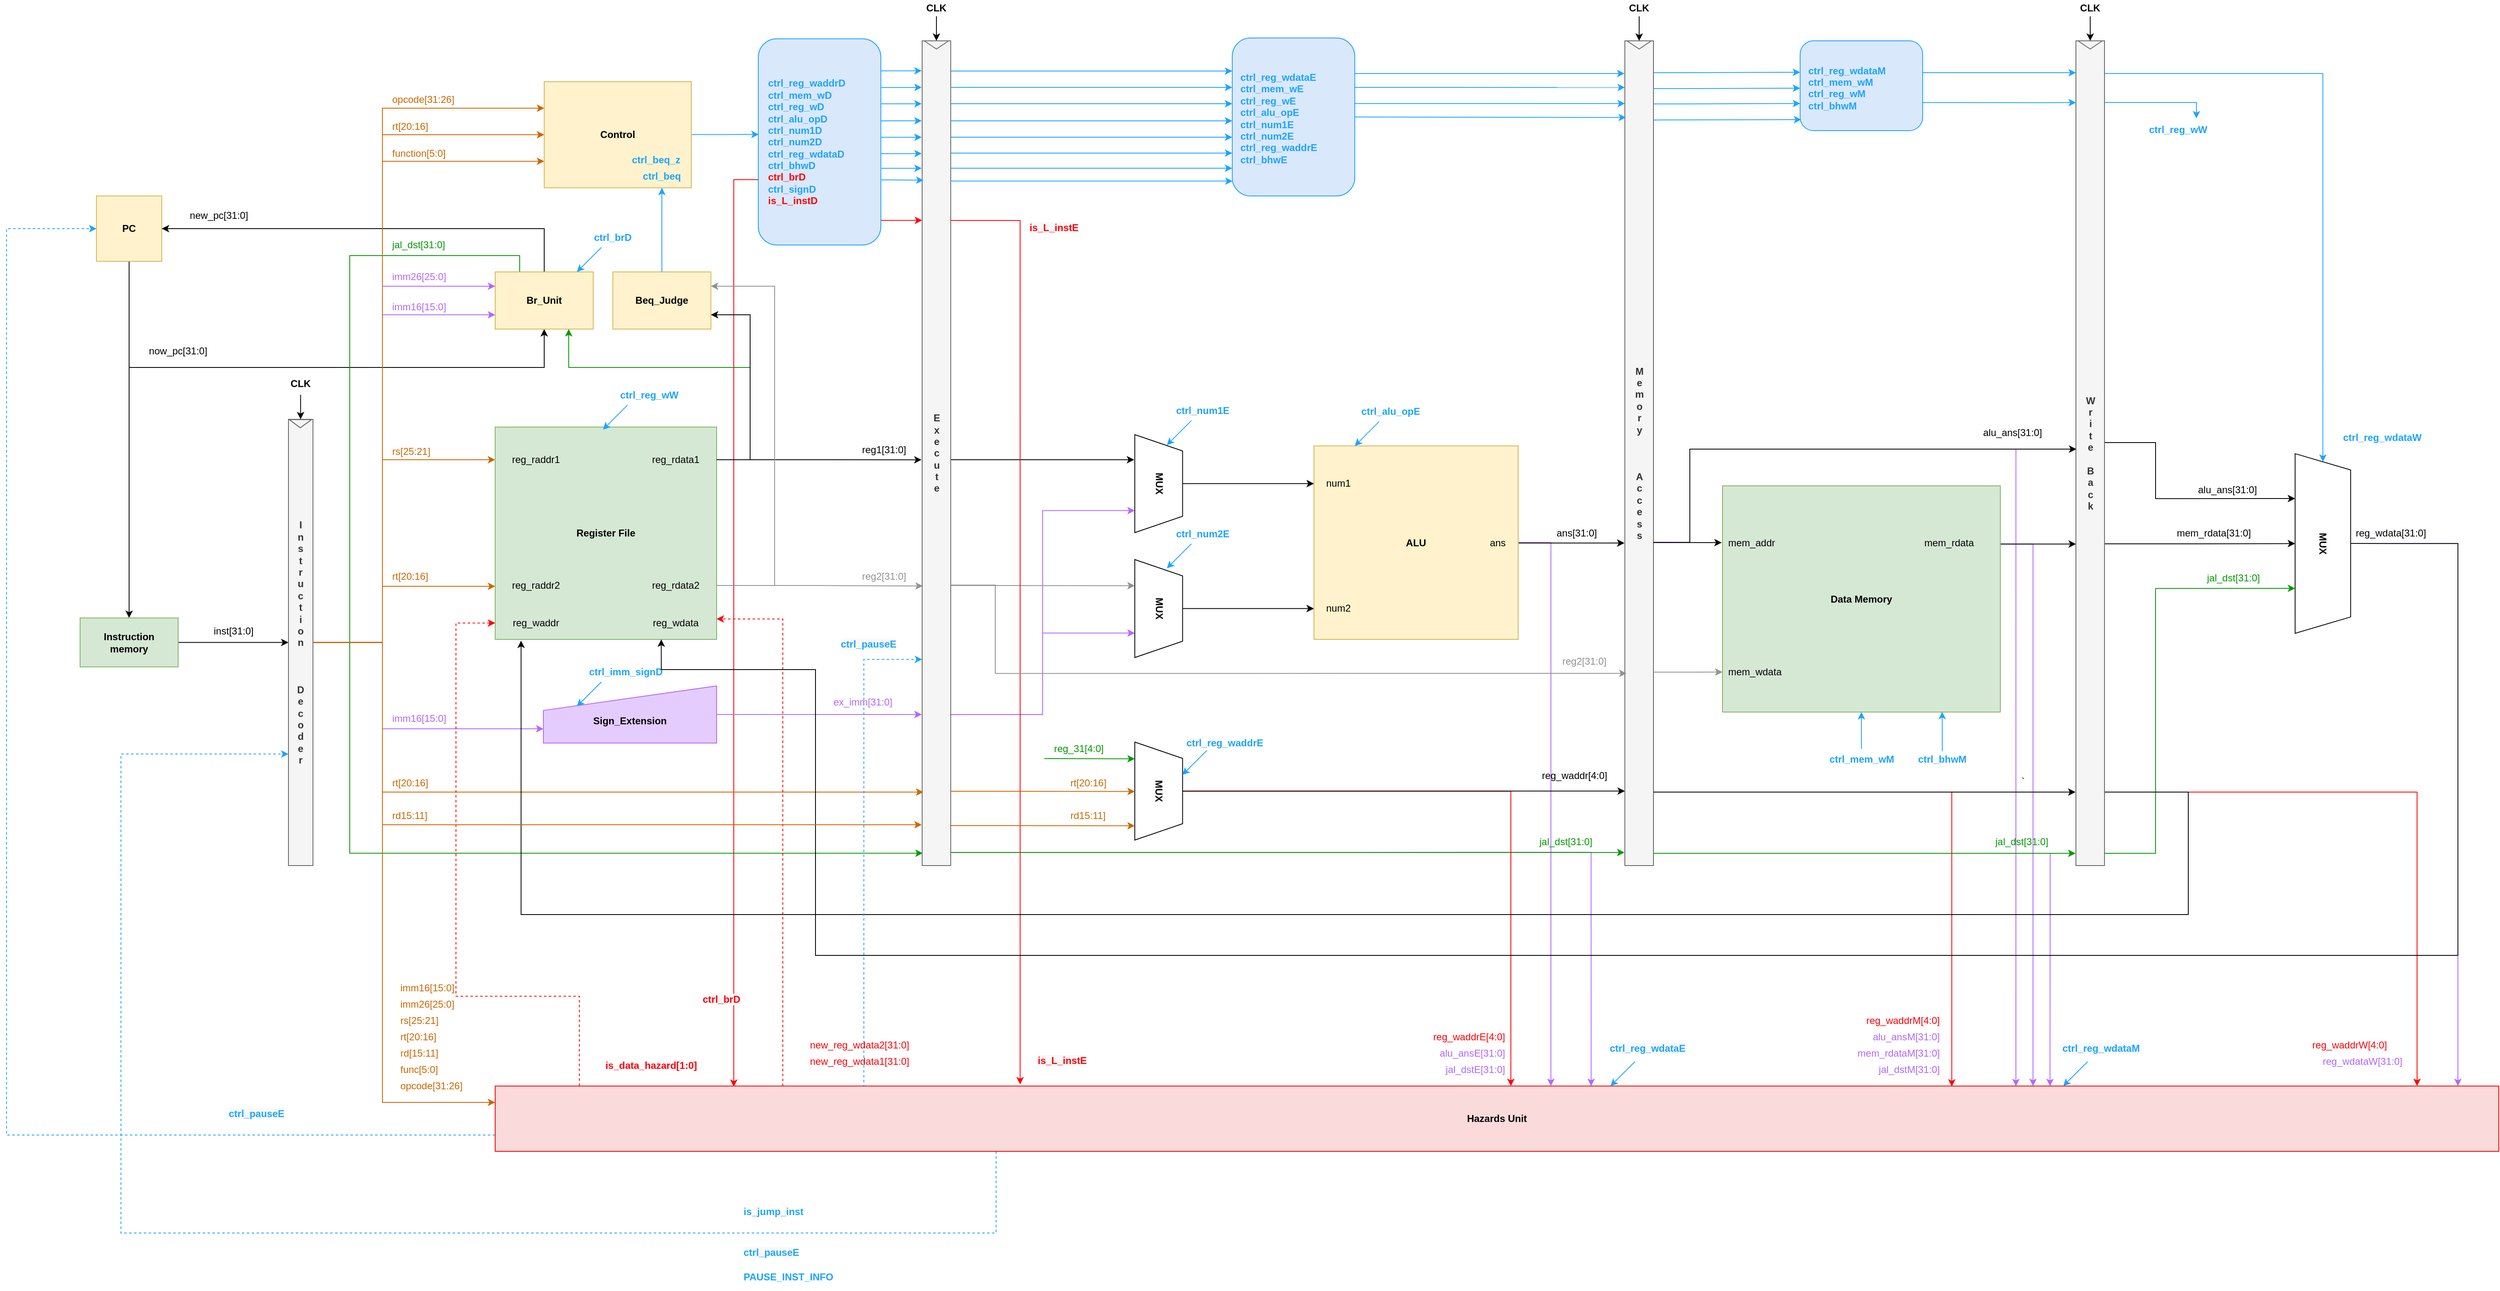 <mxfile version="13.7.5" type="device"><diagram id="0yarHCM7DUFvBnID6NfE" name="Page-1"><mxGraphModel dx="944" dy="539" grid="1" gridSize="10" guides="1" tooltips="1" connect="1" arrows="1" fold="1" page="1" pageScale="1" pageWidth="3300" pageHeight="4681" math="0" shadow="0"><root><mxCell id="0"/><mxCell id="1" parent="0"/><mxCell id="1CEw1hgQ0bM2kvdLxXSn-311" style="edgeStyle=orthogonalEdgeStyle;rounded=0;orthogonalLoop=1;jettySize=auto;html=1;labelBackgroundColor=#FF0008;strokeColor=#B266FF;fontSize=12;fontColor=#B266FF;" parent="1" source="1CEw1hgQ0bM2kvdLxXSn-220" target="1CEw1hgQ0bM2kvdLxXSn-276" edge="1"><mxGeometry relative="1" as="geometry"><mxPoint x="3070" y="2490" as="targetPoint"/><Array as="points"><mxPoint x="3070" y="1836"/></Array></mxGeometry></mxCell><mxCell id="1CEw1hgQ0bM2kvdLxXSn-306" style="edgeStyle=orthogonalEdgeStyle;rounded=0;orthogonalLoop=1;jettySize=auto;html=1;labelBackgroundColor=#1CA4FF;fontSize=12;fontColor=#919191;strokeColor=#B266FF;exitX=1;exitY=0.257;exitDx=0;exitDy=0;exitPerimeter=0;" parent="1" source="1CEw1hgQ0bM2kvdLxXSn-189" target="1CEw1hgQ0bM2kvdLxXSn-276" edge="1"><mxGeometry relative="1" as="geometry"><mxPoint x="2512" y="1836" as="sourcePoint"/><mxPoint x="2560" y="1860" as="targetPoint"/><Array as="points"><mxPoint x="2550" y="1836"/></Array></mxGeometry></mxCell><mxCell id="1CEw1hgQ0bM2kvdLxXSn-304" style="edgeStyle=orthogonalEdgeStyle;rounded=0;orthogonalLoop=1;jettySize=auto;html=1;labelBackgroundColor=#1CA4FF;fontSize=12;fontColor=#919191;strokeColor=#B266FF;entryX=0.776;entryY=0.001;entryDx=0;entryDy=0;entryPerimeter=0;" parent="1" target="1CEw1hgQ0bM2kvdLxXSn-276" edge="1"><mxGeometry relative="1" as="geometry"><mxPoint x="2570" y="2310" as="targetPoint"/><mxPoint x="2085.5" y="2215" as="sourcePoint"/><Array as="points"><mxPoint x="2571" y="2215"/><mxPoint x="2571" y="2260"/></Array></mxGeometry></mxCell><mxCell id="1CEw1hgQ0bM2kvdLxXSn-291" style="edgeStyle=orthogonalEdgeStyle;rounded=0;orthogonalLoop=1;jettySize=auto;html=1;labelBackgroundColor=#FF0008;fontSize=12;fontColor=#FF0008;exitX=1;exitY=0.5;exitDx=0;exitDy=0;strokeColor=#B266FF;" parent="1" source="1CEw1hgQ0bM2kvdLxXSn-150" target="1CEw1hgQ0bM2kvdLxXSn-276" edge="1"><mxGeometry relative="1" as="geometry"><mxPoint x="1950" y="1850" as="sourcePoint"/><Array as="points"><mxPoint x="1960" y="1834"/></Array></mxGeometry></mxCell><mxCell id="1CEw1hgQ0bM2kvdLxXSn-289" style="edgeStyle=orthogonalEdgeStyle;rounded=0;orthogonalLoop=1;jettySize=auto;html=1;labelBackgroundColor=#FF0008;strokeColor=#FF0008;fontSize=12;fontColor=#FF0008;" parent="1" source="1CEw1hgQ0bM2kvdLxXSn-202" target="1CEw1hgQ0bM2kvdLxXSn-276" edge="1"><mxGeometry relative="1" as="geometry"><mxPoint x="2670" y="2452.078" as="targetPoint"/><Array as="points"><mxPoint x="3020" y="2140"/></Array></mxGeometry></mxCell><mxCell id="1CEw1hgQ0bM2kvdLxXSn-287" style="edgeStyle=orthogonalEdgeStyle;rounded=0;orthogonalLoop=1;jettySize=auto;html=1;entryX=0.727;entryY=0.008;entryDx=0;entryDy=0;labelBackgroundColor=#FF0008;fontSize=12;fontColor=#FF0008;strokeColor=#FF0008;entryPerimeter=0;" parent="1" source="1CEw1hgQ0bM2kvdLxXSn-162" target="1CEw1hgQ0bM2kvdLxXSn-276" edge="1"><mxGeometry relative="1" as="geometry"><Array as="points"><mxPoint x="2451" y="2140"/></Array></mxGeometry></mxCell><mxCell id="1CEw1hgQ0bM2kvdLxXSn-2" style="edgeStyle=orthogonalEdgeStyle;rounded=0;orthogonalLoop=1;jettySize=auto;html=1;fontSize=12;" parent="1" source="1CEw1hgQ0bM2kvdLxXSn-1" target="1CEw1hgQ0bM2kvdLxXSn-3" edge="1"><mxGeometry relative="1" as="geometry"><mxPoint x="220" y="1740" as="targetPoint"/></mxGeometry></mxCell><mxCell id="1CEw1hgQ0bM2kvdLxXSn-30" style="edgeStyle=orthogonalEdgeStyle;rounded=0;orthogonalLoop=1;jettySize=auto;html=1;entryX=0.5;entryY=1;entryDx=0;entryDy=0;fontSize=12;fontColor=#000000;" parent="1" source="1CEw1hgQ0bM2kvdLxXSn-1" target="1CEw1hgQ0bM2kvdLxXSn-14" edge="1"><mxGeometry relative="1" as="geometry"><Array as="points"><mxPoint x="220" y="1620"/><mxPoint x="728" y="1620"/></Array></mxGeometry></mxCell><mxCell id="1CEw1hgQ0bM2kvdLxXSn-1" value="PC" style="rounded=0;whiteSpace=wrap;html=1;fontSize=12;fillColor=#fff2cc;strokeColor=#d6b656;fontStyle=1" parent="1" vertex="1"><mxGeometry x="180" y="1410" width="80" height="80" as="geometry"/></mxCell><mxCell id="1CEw1hgQ0bM2kvdLxXSn-25" style="edgeStyle=orthogonalEdgeStyle;rounded=0;orthogonalLoop=1;jettySize=auto;html=1;entryX=0;entryY=0.5;entryDx=0;entryDy=0;fontSize=12;fontColor=#FF0008;" parent="1" source="1CEw1hgQ0bM2kvdLxXSn-3" target="1CEw1hgQ0bM2kvdLxXSn-20" edge="1"><mxGeometry relative="1" as="geometry"><mxPoint x="416.44" y="1910.003" as="targetPoint"/></mxGeometry></mxCell><mxCell id="1CEw1hgQ0bM2kvdLxXSn-3" value="Instruction&lt;br&gt;memory" style="rounded=0;whiteSpace=wrap;html=1;fontSize=12;fillColor=#d5e8d4;strokeColor=#82b366;fontStyle=1" parent="1" vertex="1"><mxGeometry x="160" y="1926.75" width="120" height="60" as="geometry"/></mxCell><mxCell id="1CEw1hgQ0bM2kvdLxXSn-4" value="now_pc[31:0]" style="text;html=1;strokeColor=none;fillColor=none;align=center;verticalAlign=middle;whiteSpace=wrap;rounded=0;fontSize=12;" parent="1" vertex="1"><mxGeometry x="220" y="1590" width="120" height="20" as="geometry"/></mxCell><mxCell id="1CEw1hgQ0bM2kvdLxXSn-8" style="edgeStyle=orthogonalEdgeStyle;rounded=0;orthogonalLoop=1;jettySize=auto;html=1;fontSize=12;entryX=0.003;entryY=0.464;entryDx=0;entryDy=0;strokeColor=#1CA4FF;entryPerimeter=0;" parent="1" source="1CEw1hgQ0bM2kvdLxXSn-7" target="1CEw1hgQ0bM2kvdLxXSn-10" edge="1"><mxGeometry relative="1" as="geometry"><mxPoint x="1028" y="1370" as="targetPoint"/><Array as="points"><mxPoint x="949" y="1335"/></Array></mxGeometry></mxCell><mxCell id="1CEw1hgQ0bM2kvdLxXSn-7" value="Control" style="rounded=0;whiteSpace=wrap;html=1;fontSize=12;fillColor=#fff2cc;strokeColor=#d6b656;fontStyle=1" parent="1" vertex="1"><mxGeometry x="728" y="1270" width="180" height="130" as="geometry"/></mxCell><mxCell id="Fiwp6HaaIIyv3qlA2-9Q-1" style="edgeStyle=orthogonalEdgeStyle;rounded=0;orthogonalLoop=1;jettySize=auto;html=1;exitX=0;exitY=0.75;exitDx=0;exitDy=0;strokeColor=#FF0008;" parent="1" source="1CEw1hgQ0bM2kvdLxXSn-10" edge="1"><mxGeometry relative="1" as="geometry"><mxPoint x="960" y="2501" as="targetPoint"/><Array as="points"><mxPoint x="990" y="1390"/><mxPoint x="960" y="1390"/><mxPoint x="960" y="2501"/></Array></mxGeometry></mxCell><mxCell id="1CEw1hgQ0bM2kvdLxXSn-10" value="&lt;span style=&quot;color: rgb(28 , 164 , 255)&quot;&gt;ctrl_reg_waddrD&lt;/span&gt;&lt;font color=&quot;#1ca4ff&quot;&gt;&lt;br&gt;&lt;/font&gt;&lt;span style=&quot;color: rgb(28 , 164 , 255)&quot;&gt;ctrl_mem_wD&lt;/span&gt;&lt;font color=&quot;#1ca4ff&quot;&gt;&lt;br&gt;&lt;/font&gt;&lt;span style=&quot;color: rgb(28 , 164 , 255)&quot;&gt;ctrl_reg_wD&lt;/span&gt;&lt;font color=&quot;#1ca4ff&quot;&gt;&lt;br&gt;ctrl_alu_opD&lt;br&gt;ctrl_num1D&lt;br&gt;ctrl_num2D&lt;br&gt;&lt;/font&gt;&lt;span style=&quot;color: rgb(28 , 164 , 255)&quot;&gt;ctrl_reg_wdataD&lt;/span&gt;&lt;font color=&quot;#1ca4ff&quot;&gt;&lt;br&gt;ctrl_bhwD&lt;/font&gt;&lt;font color=&quot;#ff0008&quot;&gt;&lt;br&gt;ctrl_brD&lt;/font&gt;&lt;br&gt;&lt;font color=&quot;#1ca4ff&quot;&gt;ctrl_signD&lt;/font&gt;&lt;br&gt;&lt;span style=&quot;color: rgb(255 , 0 , 8)&quot;&gt;is_L_instD&lt;br&gt;&lt;/span&gt;" style="rounded=1;whiteSpace=wrap;html=1;fontSize=12;fillColor=#dae8fc;fontStyle=1;align=left;spacingLeft=10;strokeColor=#1CA4FF;" parent="1" vertex="1"><mxGeometry x="990" y="1217.5" width="150" height="252.5" as="geometry"/></mxCell><mxCell id="1CEw1hgQ0bM2kvdLxXSn-13" value="ctrl_beq" style="text;html=1;strokeColor=none;fillColor=none;align=center;verticalAlign=middle;whiteSpace=wrap;rounded=0;fontSize=12;fontStyle=1;fontColor=#1CA4FF;" parent="1" vertex="1"><mxGeometry x="837" y="1376" width="70" height="20" as="geometry"/></mxCell><mxCell id="1CEw1hgQ0bM2kvdLxXSn-33" style="edgeStyle=orthogonalEdgeStyle;rounded=0;orthogonalLoop=1;jettySize=auto;html=1;entryX=1;entryY=0.5;entryDx=0;entryDy=0;fontSize=12;fontColor=#000000;" parent="1" source="1CEw1hgQ0bM2kvdLxXSn-14" target="1CEw1hgQ0bM2kvdLxXSn-1" edge="1"><mxGeometry relative="1" as="geometry"><Array as="points"><mxPoint x="728" y="1450"/></Array></mxGeometry></mxCell><mxCell id="1CEw1hgQ0bM2kvdLxXSn-127" style="edgeStyle=orthogonalEdgeStyle;rounded=0;orthogonalLoop=1;jettySize=auto;html=1;exitX=0.25;exitY=0;exitDx=0;exitDy=0;entryX=0.022;entryY=0.985;entryDx=0;entryDy=0;entryPerimeter=0;labelBackgroundColor=#1CA4FF;fontSize=12;fontColor=#1CA4FF;strokeColor=#009900;" parent="1" source="1CEw1hgQ0bM2kvdLxXSn-14" target="1CEw1hgQ0bM2kvdLxXSn-90" edge="1"><mxGeometry relative="1" as="geometry"><Array as="points"><mxPoint x="698" y="1483"/><mxPoint x="490" y="1483"/><mxPoint x="490" y="2215"/></Array></mxGeometry></mxCell><mxCell id="1CEw1hgQ0bM2kvdLxXSn-14" value="Br_Unit" style="rounded=0;whiteSpace=wrap;html=1;fontSize=12;align=center;fillColor=#fff2cc;strokeColor=#d6b656;fontStyle=1" parent="1" vertex="1"><mxGeometry x="668" y="1503" width="120" height="70" as="geometry"/></mxCell><mxCell id="1CEw1hgQ0bM2kvdLxXSn-18" style="edgeStyle=orthogonalEdgeStyle;rounded=0;orthogonalLoop=1;jettySize=auto;html=1;entryX=0.8;entryY=1;entryDx=0;entryDy=0;entryPerimeter=0;fontSize=12;fontColor=#1CA4FF;strokeColor=#1CA4FF;" parent="1" source="1CEw1hgQ0bM2kvdLxXSn-15" target="1CEw1hgQ0bM2kvdLxXSn-7" edge="1"><mxGeometry relative="1" as="geometry"/></mxCell><mxCell id="1CEw1hgQ0bM2kvdLxXSn-15" value="Beq_Judge" style="rounded=0;whiteSpace=wrap;html=1;fontSize=12;align=center;fillColor=#fff2cc;strokeColor=#d6b656;fontStyle=1" parent="1" vertex="1"><mxGeometry x="812" y="1503" width="120" height="70" as="geometry"/></mxCell><mxCell id="1CEw1hgQ0bM2kvdLxXSn-50" style="edgeStyle=orthogonalEdgeStyle;rounded=0;orthogonalLoop=1;jettySize=auto;html=1;labelBackgroundColor=#1CA4FF;fontSize=12;fontColor=#1CA4FF;entryX=0;entryY=0.25;entryDx=0;entryDy=0;strokeColor=#CC6600;" parent="1" source="1CEw1hgQ0bM2kvdLxXSn-20" target="1CEw1hgQ0bM2kvdLxXSn-7" edge="1"><mxGeometry relative="1" as="geometry"><mxPoint x="620" y="1390" as="targetPoint"/><Array as="points"><mxPoint x="530" y="1957"/><mxPoint x="530" y="1303"/></Array></mxGeometry></mxCell><mxCell id="1CEw1hgQ0bM2kvdLxXSn-57" style="edgeStyle=orthogonalEdgeStyle;rounded=0;orthogonalLoop=1;jettySize=auto;html=1;labelBackgroundColor=#1CA4FF;fontSize=12;fontColor=#B266FF;strokeColor=#B266FF;entryX=0;entryY=0.25;entryDx=0;entryDy=0;" parent="1" source="1CEw1hgQ0bM2kvdLxXSn-20" target="1CEw1hgQ0bM2kvdLxXSn-14" edge="1"><mxGeometry relative="1" as="geometry"><mxPoint x="700" y="1520" as="targetPoint"/><Array as="points"><mxPoint x="530" y="1957"/><mxPoint x="530" y="1520"/></Array></mxGeometry></mxCell><mxCell id="1CEw1hgQ0bM2kvdLxXSn-59" style="edgeStyle=orthogonalEdgeStyle;rounded=0;orthogonalLoop=1;jettySize=auto;html=1;exitX=1;exitY=0.5;exitDx=0;exitDy=0;entryX=0;entryY=0.75;entryDx=0;entryDy=0;labelBackgroundColor=#1CA4FF;fontSize=12;fontColor=#CC6600;strokeColor=#B266FF;" parent="1" source="1CEw1hgQ0bM2kvdLxXSn-20" target="1CEw1hgQ0bM2kvdLxXSn-14" edge="1"><mxGeometry relative="1" as="geometry"><Array as="points"><mxPoint x="530" y="1957"/><mxPoint x="530" y="1556"/></Array></mxGeometry></mxCell><mxCell id="1CEw1hgQ0bM2kvdLxXSn-63" style="edgeStyle=orthogonalEdgeStyle;rounded=0;orthogonalLoop=1;jettySize=auto;html=1;exitX=1;exitY=0.5;exitDx=0;exitDy=0;labelBackgroundColor=#1CA4FF;fontSize=12;fontColor=#B266FF;strokeColor=#CC6600;" parent="1" source="1CEw1hgQ0bM2kvdLxXSn-20" target="1CEw1hgQ0bM2kvdLxXSn-37" edge="1"><mxGeometry relative="1" as="geometry"><mxPoint x="445" y="1823" as="sourcePoint"/><Array as="points"><mxPoint x="530" y="1957"/><mxPoint x="530" y="1733"/></Array></mxGeometry></mxCell><mxCell id="1CEw1hgQ0bM2kvdLxXSn-64" style="edgeStyle=orthogonalEdgeStyle;rounded=0;orthogonalLoop=1;jettySize=auto;html=1;entryX=0;entryY=0.75;entryDx=0;entryDy=0;labelBackgroundColor=#1CA4FF;fontSize=12;fontColor=#B266FF;strokeColor=#CC6600;exitX=1;exitY=0.5;exitDx=0;exitDy=0;" parent="1" source="1CEw1hgQ0bM2kvdLxXSn-20" target="1CEw1hgQ0bM2kvdLxXSn-35" edge="1"><mxGeometry relative="1" as="geometry"><mxPoint x="445" y="1823.25" as="sourcePoint"/><Array as="points"><mxPoint x="530" y="1957"/><mxPoint x="530" y="1888"/></Array></mxGeometry></mxCell><mxCell id="1CEw1hgQ0bM2kvdLxXSn-65" style="edgeStyle=orthogonalEdgeStyle;rounded=0;orthogonalLoop=1;jettySize=auto;html=1;entryX=0;entryY=0.75;entryDx=0;entryDy=0;labelBackgroundColor=#1CA4FF;strokeColor=#CC6600;fontSize=12;fontColor=#B266FF;" parent="1" source="1CEw1hgQ0bM2kvdLxXSn-20" target="1CEw1hgQ0bM2kvdLxXSn-7" edge="1"><mxGeometry relative="1" as="geometry"><Array as="points"><mxPoint x="530" y="1957"/><mxPoint x="530" y="1368"/></Array></mxGeometry></mxCell><mxCell id="1CEw1hgQ0bM2kvdLxXSn-68" style="edgeStyle=orthogonalEdgeStyle;rounded=0;orthogonalLoop=1;jettySize=auto;html=1;entryX=0;entryY=0.5;entryDx=0;entryDy=0;labelBackgroundColor=#1CA4FF;strokeColor=#CC6600;fontSize=12;fontColor=#B266FF;" parent="1" source="1CEw1hgQ0bM2kvdLxXSn-20" target="1CEw1hgQ0bM2kvdLxXSn-7" edge="1"><mxGeometry relative="1" as="geometry"><Array as="points"><mxPoint x="530" y="1957"/><mxPoint x="530" y="1335"/></Array></mxGeometry></mxCell><mxCell id="1CEw1hgQ0bM2kvdLxXSn-77" style="edgeStyle=orthogonalEdgeStyle;rounded=0;orthogonalLoop=1;jettySize=auto;html=1;entryX=0;entryY=0.75;entryDx=0;entryDy=0;labelBackgroundColor=#1CA4FF;fontSize=12;fontColor=#B266FF;strokeColor=#B266FF;" parent="1" source="1CEw1hgQ0bM2kvdLxXSn-20" target="1CEw1hgQ0bM2kvdLxXSn-76" edge="1"><mxGeometry relative="1" as="geometry"><Array as="points"><mxPoint x="530" y="1957"/><mxPoint x="530" y="2063"/></Array></mxGeometry></mxCell><mxCell id="1CEw1hgQ0bM2kvdLxXSn-107" style="edgeStyle=orthogonalEdgeStyle;rounded=0;orthogonalLoop=1;jettySize=auto;html=1;labelBackgroundColor=#1CA4FF;fontSize=12;fontColor=#1CA4FF;entryX=0;entryY=0.25;entryDx=0;entryDy=0;strokeColor=#CC6600;" parent="1" source="1CEw1hgQ0bM2kvdLxXSn-20" target="1CEw1hgQ0bM2kvdLxXSn-276" edge="1"><mxGeometry relative="1" as="geometry"><mxPoint x="630" y="2540" as="targetPoint"/><Array as="points"><mxPoint x="530" y="1957"/><mxPoint x="530" y="2520"/></Array></mxGeometry></mxCell><mxCell id="1CEw1hgQ0bM2kvdLxXSn-108" style="edgeStyle=orthogonalEdgeStyle;rounded=0;orthogonalLoop=1;jettySize=auto;html=1;labelBackgroundColor=#1CA4FF;strokeColor=#CC6600;fontSize=12;fontColor=#1CA4FF;" parent="1" source="1CEw1hgQ0bM2kvdLxXSn-20" edge="1"><mxGeometry relative="1" as="geometry"><mxPoint x="1192" y="2140" as="targetPoint"/><Array as="points"><mxPoint x="530" y="1957"/><mxPoint x="530" y="2140"/><mxPoint x="1192" y="2140"/></Array></mxGeometry></mxCell><mxCell id="1CEw1hgQ0bM2kvdLxXSn-20" value="I&lt;br&gt;n&lt;br&gt;s&lt;br&gt;t&lt;br&gt;r&lt;br&gt;u&lt;br&gt;c&lt;br&gt;t&lt;br&gt;i&lt;br&gt;o&lt;br&gt;n&lt;br&gt;&lt;br&gt;&lt;br&gt;&lt;br&gt;D&lt;br&gt;e&lt;br&gt;c&lt;br&gt;o&lt;br&gt;d&lt;br&gt;e&lt;br&gt;r" style="rounded=0;whiteSpace=wrap;html=1;fillColor=#f5f5f5;strokeColor=#666666;fontColor=#333333;fontStyle=1" parent="1" vertex="1"><mxGeometry x="415" y="1683.5" width="30" height="546.5" as="geometry"/></mxCell><mxCell id="1CEw1hgQ0bM2kvdLxXSn-21" value="" style="triangle;whiteSpace=wrap;html=1;rotation=90;fillColor=#f5f5f5;strokeColor=#666666;fontColor=#333333;fontStyle=1" parent="1" vertex="1"><mxGeometry x="424.55" y="1675.08" width="10" height="27.48" as="geometry"/></mxCell><mxCell id="1CEw1hgQ0bM2kvdLxXSn-22" value="" style="endArrow=classic;html=1;fontStyle=1" parent="1" edge="1"><mxGeometry width="50" height="50" relative="1" as="geometry"><mxPoint x="429.86" y="1653.5" as="sourcePoint"/><mxPoint x="429.86" y="1683.5" as="targetPoint"/></mxGeometry></mxCell><mxCell id="1CEw1hgQ0bM2kvdLxXSn-23" value="CLK" style="text;html=1;strokeColor=none;fillColor=none;align=center;verticalAlign=middle;whiteSpace=wrap;rounded=0;fontStyle=1" parent="1" vertex="1"><mxGeometry x="410" y="1630" width="40" height="20" as="geometry"/></mxCell><mxCell id="1CEw1hgQ0bM2kvdLxXSn-26" value="inst[31:0]" style="text;html=1;strokeColor=none;fillColor=none;align=center;verticalAlign=middle;whiteSpace=wrap;rounded=0;fontSize=12;" parent="1" vertex="1"><mxGeometry x="308" y="1933" width="80" height="20" as="geometry"/></mxCell><mxCell id="1CEw1hgQ0bM2kvdLxXSn-32" value="new_pc[31:0]" style="text;html=1;strokeColor=none;fillColor=none;align=center;verticalAlign=middle;whiteSpace=wrap;rounded=0;fontSize=12;" parent="1" vertex="1"><mxGeometry x="270" y="1424" width="120" height="20" as="geometry"/></mxCell><mxCell id="1CEw1hgQ0bM2kvdLxXSn-124" style="edgeStyle=orthogonalEdgeStyle;rounded=0;orthogonalLoop=1;jettySize=auto;html=1;labelBackgroundColor=#1CA4FF;fontSize=12;fontColor=#1CA4FF;exitX=1;exitY=0.5;exitDx=0;exitDy=0;entryX=0.75;entryY=1;entryDx=0;entryDy=0;strokeColor=#009900;" parent="1" source="1CEw1hgQ0bM2kvdLxXSn-40" target="1CEw1hgQ0bM2kvdLxXSn-14" edge="1"><mxGeometry relative="1" as="geometry"><mxPoint x="1030" y="1680" as="targetPoint"/><Array as="points"><mxPoint x="980" y="1733"/><mxPoint x="980" y="1620"/><mxPoint x="758" y="1620"/></Array></mxGeometry></mxCell><mxCell id="1CEw1hgQ0bM2kvdLxXSn-35" value="Register File" style="rounded=0;whiteSpace=wrap;html=1;fontSize=12;align=center;fontStyle=1;fillColor=#d5e8d4;strokeColor=#82b366;" parent="1" vertex="1"><mxGeometry x="668" y="1693" width="271" height="260" as="geometry"/></mxCell><mxCell id="1CEw1hgQ0bM2kvdLxXSn-37" value="reg_raddr1" style="text;html=1;strokeColor=none;fillColor=none;align=center;verticalAlign=middle;whiteSpace=wrap;rounded=0;fontSize=12;fontColor=#000000;" parent="1" vertex="1"><mxGeometry x="668" y="1723" width="100" height="20" as="geometry"/></mxCell><mxCell id="1CEw1hgQ0bM2kvdLxXSn-38" value="reg_raddr2" style="text;html=1;strokeColor=none;fillColor=none;align=center;verticalAlign=middle;whiteSpace=wrap;rounded=0;fontSize=12;fontColor=#000000;" parent="1" vertex="1"><mxGeometry x="668" y="1877" width="100" height="20" as="geometry"/></mxCell><mxCell id="1CEw1hgQ0bM2kvdLxXSn-39" value="reg_waddr" style="text;html=1;strokeColor=none;fillColor=none;align=center;verticalAlign=middle;whiteSpace=wrap;rounded=0;fontSize=12;fontColor=#000000;" parent="1" vertex="1"><mxGeometry x="668" y="1923" width="100" height="20" as="geometry"/></mxCell><mxCell id="1CEw1hgQ0bM2kvdLxXSn-121" style="edgeStyle=orthogonalEdgeStyle;rounded=0;orthogonalLoop=1;jettySize=auto;html=1;labelBackgroundColor=#1CA4FF;fontSize=12;fontColor=#1CA4FF;entryX=-0.021;entryY=0.508;entryDx=0;entryDy=0;entryPerimeter=0;exitX=1;exitY=0.5;exitDx=0;exitDy=0;" parent="1" source="1CEw1hgQ0bM2kvdLxXSn-40" target="1CEw1hgQ0bM2kvdLxXSn-90" edge="1"><mxGeometry relative="1" as="geometry"><mxPoint x="950" y="1750" as="sourcePoint"/></mxGeometry></mxCell><mxCell id="1CEw1hgQ0bM2kvdLxXSn-122" style="edgeStyle=orthogonalEdgeStyle;rounded=0;orthogonalLoop=1;jettySize=auto;html=1;entryX=1;entryY=0.75;entryDx=0;entryDy=0;labelBackgroundColor=#1CA4FF;strokeColor=#000000;fontSize=12;fontColor=#1CA4FF;exitX=1;exitY=0.5;exitDx=0;exitDy=0;" parent="1" source="1CEw1hgQ0bM2kvdLxXSn-40" target="1CEw1hgQ0bM2kvdLxXSn-15" edge="1"><mxGeometry relative="1" as="geometry"><mxPoint x="950" y="1740" as="sourcePoint"/><Array as="points"><mxPoint x="980" y="1733"/><mxPoint x="980" y="1555"/></Array></mxGeometry></mxCell><mxCell id="1CEw1hgQ0bM2kvdLxXSn-40" value="reg_rdata1" style="text;html=1;strokeColor=none;fillColor=none;align=center;verticalAlign=middle;whiteSpace=wrap;rounded=0;fontSize=12;fontColor=#000000;" parent="1" vertex="1"><mxGeometry x="839" y="1723" width="100" height="20" as="geometry"/></mxCell><mxCell id="1CEw1hgQ0bM2kvdLxXSn-131" style="edgeStyle=orthogonalEdgeStyle;rounded=0;orthogonalLoop=1;jettySize=auto;html=1;exitX=1;exitY=0.5;exitDx=0;exitDy=0;entryX=0.024;entryY=0.661;entryDx=0;entryDy=0;entryPerimeter=0;labelBackgroundColor=#1CA4FF;fontSize=12;fontColor=#009900;strokeColor=#919191;" parent="1" source="1CEw1hgQ0bM2kvdLxXSn-41" target="1CEw1hgQ0bM2kvdLxXSn-90" edge="1"><mxGeometry relative="1" as="geometry"><Array as="points"><mxPoint x="1065" y="1887"/></Array></mxGeometry></mxCell><mxCell id="1CEw1hgQ0bM2kvdLxXSn-132" style="edgeStyle=orthogonalEdgeStyle;rounded=0;orthogonalLoop=1;jettySize=auto;html=1;labelBackgroundColor=#1CA4FF;fontSize=12;fontColor=#009900;entryX=1;entryY=0.25;entryDx=0;entryDy=0;strokeColor=#919191;" parent="1" source="1CEw1hgQ0bM2kvdLxXSn-41" target="1CEw1hgQ0bM2kvdLxXSn-15" edge="1"><mxGeometry relative="1" as="geometry"><mxPoint x="1070" y="1650" as="targetPoint"/><Array as="points"><mxPoint x="1010" y="1887"/><mxPoint x="1010" y="1521"/></Array></mxGeometry></mxCell><mxCell id="1CEw1hgQ0bM2kvdLxXSn-41" value="reg_rdata2" style="text;html=1;strokeColor=none;fillColor=none;align=center;verticalAlign=middle;whiteSpace=wrap;rounded=0;fontSize=12;fontColor=#000000;" parent="1" vertex="1"><mxGeometry x="839" y="1877" width="100" height="20" as="geometry"/></mxCell><mxCell id="1CEw1hgQ0bM2kvdLxXSn-42" value="reg_wdata" style="text;html=1;strokeColor=none;fillColor=none;align=center;verticalAlign=middle;whiteSpace=wrap;rounded=0;fontSize=12;fontColor=#000000;" parent="1" vertex="1"><mxGeometry x="839" y="1923" width="100" height="20" as="geometry"/></mxCell><mxCell id="1CEw1hgQ0bM2kvdLxXSn-43" value="" style="endArrow=classic;html=1;fontSize=12;fontColor=#1CA4FF;labelBackgroundColor=#1CA4FF;labelBorderColor=#1CA4FF;strokeColor=#1CA4FF;fontStyle=1" parent="1" edge="1"><mxGeometry width="50" height="50" relative="1" as="geometry"><mxPoint x="798" y="1473" as="sourcePoint"/><mxPoint x="768" y="1503" as="targetPoint"/></mxGeometry></mxCell><mxCell id="1CEw1hgQ0bM2kvdLxXSn-45" value="&lt;font color=&quot;#1ca4ff&quot;&gt;ctrl_brD&lt;/font&gt;" style="text;html=1;strokeColor=none;fillColor=none;align=center;verticalAlign=middle;whiteSpace=wrap;rounded=0;fontSize=12;fontColor=#FF0008;fontStyle=1" parent="1" vertex="1"><mxGeometry x="787" y="1450.5" width="50" height="20" as="geometry"/></mxCell><mxCell id="1CEw1hgQ0bM2kvdLxXSn-53" value="opcode[31:26]" style="text;html=1;strokeColor=none;fillColor=none;align=left;verticalAlign=middle;whiteSpace=wrap;rounded=0;fontSize=12;fontColor=#CC6600;" parent="1" vertex="1"><mxGeometry x="540" y="1282" width="110" height="20" as="geometry"/></mxCell><mxCell id="1CEw1hgQ0bM2kvdLxXSn-54" value="function[5:0]" style="text;html=1;strokeColor=none;fillColor=none;align=left;verticalAlign=middle;whiteSpace=wrap;rounded=0;fontSize=12;fontColor=#CC6600;" parent="1" vertex="1"><mxGeometry x="540" y="1348" width="90" height="20" as="geometry"/></mxCell><mxCell id="1CEw1hgQ0bM2kvdLxXSn-60" value="imm26[25:0]" style="text;html=1;strokeColor=none;fillColor=none;align=left;verticalAlign=middle;whiteSpace=wrap;rounded=0;fontSize=12;fontColor=#B266FF;" parent="1" vertex="1"><mxGeometry x="540" y="1499" width="110" height="20" as="geometry"/></mxCell><mxCell id="1CEw1hgQ0bM2kvdLxXSn-62" value="imm16[15:0]" style="text;html=1;strokeColor=none;fillColor=none;align=left;verticalAlign=middle;whiteSpace=wrap;rounded=0;fontSize=12;fontColor=#B266FF;" parent="1" vertex="1"><mxGeometry x="540" y="1536" width="110" height="20" as="geometry"/></mxCell><mxCell id="1CEw1hgQ0bM2kvdLxXSn-66" value="rs[25:21]" style="text;html=1;strokeColor=none;fillColor=none;align=left;verticalAlign=middle;whiteSpace=wrap;rounded=0;fontSize=12;fontColor=#CC6600;" parent="1" vertex="1"><mxGeometry x="540" y="1713" width="70" height="20" as="geometry"/></mxCell><mxCell id="1CEw1hgQ0bM2kvdLxXSn-67" value="rt[20:16]" style="text;html=1;strokeColor=none;fillColor=none;align=left;verticalAlign=middle;whiteSpace=wrap;rounded=0;fontSize=12;fontColor=#CC6600;" parent="1" vertex="1"><mxGeometry x="540" y="1866" width="70" height="20" as="geometry"/></mxCell><mxCell id="1CEw1hgQ0bM2kvdLxXSn-69" value="rt[20:16]" style="text;html=1;strokeColor=none;fillColor=none;align=left;verticalAlign=middle;whiteSpace=wrap;rounded=0;fontSize=12;fontColor=#CC6600;" parent="1" vertex="1"><mxGeometry x="540" y="1315" width="90" height="20" as="geometry"/></mxCell><mxCell id="1CEw1hgQ0bM2kvdLxXSn-119" style="edgeStyle=orthogonalEdgeStyle;rounded=0;orthogonalLoop=1;jettySize=auto;html=1;labelBackgroundColor=#1CA4FF;fontSize=12;fontColor=#1CA4FF;strokeColor=#B266FF;" parent="1" source="1CEw1hgQ0bM2kvdLxXSn-76" edge="1"><mxGeometry relative="1" as="geometry"><mxPoint x="1190" y="2045" as="targetPoint"/><Array as="points"><mxPoint x="1190" y="2045"/></Array></mxGeometry></mxCell><mxCell id="1CEw1hgQ0bM2kvdLxXSn-76" value="Sign_Extension" style="shape=manualInput;whiteSpace=wrap;html=1;fontStyle=1;align=center;spacingTop=15;strokeColor=#B266FF;fillColor=#E5CCFF;" parent="1" vertex="1"><mxGeometry x="727" y="2010" width="212" height="70" as="geometry"/></mxCell><mxCell id="1CEw1hgQ0bM2kvdLxXSn-79" value="imm16[15:0]" style="text;html=1;strokeColor=none;fillColor=none;align=left;verticalAlign=middle;whiteSpace=wrap;rounded=0;fontSize=12;fontColor=#B266FF;" parent="1" vertex="1"><mxGeometry x="540" y="2040" width="110" height="20" as="geometry"/></mxCell><mxCell id="1CEw1hgQ0bM2kvdLxXSn-80" value="" style="endArrow=classic;html=1;fontSize=12;fontColor=#1CA4FF;labelBackgroundColor=#1CA4FF;labelBorderColor=#1CA4FF;strokeColor=#1CA4FF;fontStyle=1" parent="1" edge="1"><mxGeometry width="50" height="50" relative="1" as="geometry"><mxPoint x="830" y="1666.08" as="sourcePoint"/><mxPoint x="800" y="1696.08" as="targetPoint"/></mxGeometry></mxCell><mxCell id="1CEw1hgQ0bM2kvdLxXSn-81" value="&lt;span style=&quot;color: rgb(28 , 164 , 255)&quot;&gt;ctrl_reg_wW&lt;/span&gt;" style="text;html=1;strokeColor=none;fillColor=none;align=left;verticalAlign=middle;whiteSpace=wrap;rounded=0;fontSize=12;fontColor=#FF0008;fontStyle=1" parent="1" vertex="1"><mxGeometry x="819" y="1643.58" width="92" height="20" as="geometry"/></mxCell><mxCell id="1CEw1hgQ0bM2kvdLxXSn-83" value="" style="endArrow=classic;html=1;fontSize=12;fontColor=#1CA4FF;labelBackgroundColor=#1CA4FF;labelBorderColor=#1CA4FF;strokeColor=#1CA4FF;fontStyle=1" parent="1" edge="1"><mxGeometry width="50" height="50" relative="1" as="geometry"><mxPoint x="798" y="2005" as="sourcePoint"/><mxPoint x="768" y="2035" as="targetPoint"/></mxGeometry></mxCell><mxCell id="1CEw1hgQ0bM2kvdLxXSn-84" value="&lt;font color=&quot;#1ca4ff&quot;&gt;ctrl_imm_signD&lt;/font&gt;" style="text;html=1;strokeColor=none;fillColor=none;align=left;verticalAlign=middle;whiteSpace=wrap;rounded=0;fontSize=12;fontColor=#FF0008;fontStyle=1" parent="1" vertex="1"><mxGeometry x="781" y="1982.5" width="72" height="20" as="geometry"/></mxCell><mxCell id="1CEw1hgQ0bM2kvdLxXSn-134" style="edgeStyle=orthogonalEdgeStyle;rounded=0;orthogonalLoop=1;jettySize=auto;html=1;labelBackgroundColor=#1CA4FF;fontSize=12;fontColor=#919191;" parent="1" edge="1"><mxGeometry relative="1" as="geometry"><mxPoint x="1450" y="1733" as="targetPoint"/><mxPoint x="1225.5" y="1733.0" as="sourcePoint"/><Array as="points"><mxPoint x="1410" y="1733"/><mxPoint x="1410" y="1733"/></Array></mxGeometry></mxCell><mxCell id="1CEw1hgQ0bM2kvdLxXSn-137" style="edgeStyle=orthogonalEdgeStyle;rounded=0;orthogonalLoop=1;jettySize=auto;html=1;entryX=0.75;entryY=1;entryDx=0;entryDy=0;labelBackgroundColor=#1CA4FF;fontSize=12;fontColor=#919191;strokeColor=#B266FF;" parent="1" edge="1"><mxGeometry relative="1" as="geometry"><mxPoint x="1225.5" y="2045" as="sourcePoint"/><mxPoint x="1450.75" y="1795.25" as="targetPoint"/><Array as="points"><mxPoint x="1338" y="2045"/><mxPoint x="1338" y="1795"/></Array></mxGeometry></mxCell><mxCell id="1CEw1hgQ0bM2kvdLxXSn-141" style="edgeStyle=orthogonalEdgeStyle;rounded=0;orthogonalLoop=1;jettySize=auto;html=1;entryX=0.25;entryY=1;entryDx=0;entryDy=0;labelBackgroundColor=#1CA4FF;fontSize=12;fontColor=#919191;strokeColor=#919191;" parent="1" edge="1"><mxGeometry relative="1" as="geometry"><mxPoint x="1225.5" y="1887" as="sourcePoint"/><mxPoint x="1450.75" y="1887.25" as="targetPoint"/><Array as="points"><mxPoint x="1280" y="1887"/><mxPoint x="1280" y="1887"/></Array></mxGeometry></mxCell><mxCell id="1CEw1hgQ0bM2kvdLxXSn-142" style="edgeStyle=orthogonalEdgeStyle;rounded=0;orthogonalLoop=1;jettySize=auto;html=1;exitX=1;exitY=0.75;exitDx=0;exitDy=0;entryX=0.75;entryY=1;entryDx=0;entryDy=0;labelBackgroundColor=#1CA4FF;fontSize=12;fontColor=#919191;strokeColor=#B266FF;" parent="1" target="1CEw1hgQ0bM2kvdLxXSn-140" edge="1"><mxGeometry relative="1" as="geometry"><mxPoint x="1225.5" y="2045.12" as="sourcePoint"/><mxPoint x="1450.75" y="2012.87" as="targetPoint"/><Array as="points"><mxPoint x="1338" y="2045"/><mxPoint x="1338" y="1945"/></Array></mxGeometry></mxCell><mxCell id="1CEw1hgQ0bM2kvdLxXSn-259" style="edgeStyle=orthogonalEdgeStyle;rounded=0;orthogonalLoop=1;jettySize=auto;html=1;entryX=0;entryY=0.2;entryDx=0;entryDy=0;entryPerimeter=0;labelBackgroundColor=#1CA4FF;fontSize=12;fontColor=#FFFFFF;strokeColor=#1CA4FF;" parent="1" edge="1"><mxGeometry relative="1" as="geometry"><mxPoint x="1225.5" y="1257" as="sourcePoint"/><mxPoint x="1570" y="1257" as="targetPoint"/><Array as="points"><mxPoint x="1340" y="1257"/><mxPoint x="1340" y="1257"/></Array></mxGeometry></mxCell><mxCell id="1CEw1hgQ0bM2kvdLxXSn-294" style="edgeStyle=orthogonalEdgeStyle;rounded=0;orthogonalLoop=1;jettySize=auto;html=1;entryX=0.547;entryY=0;entryDx=0;entryDy=0;entryPerimeter=0;labelBackgroundColor=#FF0008;strokeColor=#B266FF;fontSize=12;fontColor=#B266FF;exitX=0.989;exitY=0.984;exitDx=0;exitDy=0;exitPerimeter=0;" parent="1" source="1CEw1hgQ0bM2kvdLxXSn-90" target="1CEw1hgQ0bM2kvdLxXSn-276" edge="1"><mxGeometry relative="1" as="geometry"><mxPoint x="1270" y="2260" as="sourcePoint"/><Array as="points"><mxPoint x="2009" y="2214"/></Array></mxGeometry></mxCell><mxCell id="y_9_3ZnggRdMEukwU9sb-12" style="edgeStyle=orthogonalEdgeStyle;rounded=0;orthogonalLoop=1;jettySize=auto;html=1;strokeColor=#FF0008;fontColor=#FF0008;entryX=0.262;entryY=-0.025;entryDx=0;entryDy=0;entryPerimeter=0;" parent="1" source="1CEw1hgQ0bM2kvdLxXSn-90" target="1CEw1hgQ0bM2kvdLxXSn-276" edge="1"><mxGeometry relative="1" as="geometry"><mxPoint x="1310" y="2480" as="targetPoint"/><Array as="points"><mxPoint x="1310" y="1440"/></Array></mxGeometry></mxCell><mxCell id="1CEw1hgQ0bM2kvdLxXSn-90" value="&lt;span style=&quot;&quot;&gt;E&lt;/span&gt;&lt;br style=&quot;&quot;&gt;&lt;span style=&quot;&quot;&gt;x&lt;/span&gt;&lt;br style=&quot;&quot;&gt;&lt;span style=&quot;&quot;&gt;e&lt;/span&gt;&lt;br style=&quot;&quot;&gt;&lt;span style=&quot;&quot;&gt;c&lt;/span&gt;&lt;br style=&quot;&quot;&gt;&lt;span style=&quot;&quot;&gt;u&lt;/span&gt;&lt;br style=&quot;&quot;&gt;&lt;span style=&quot;&quot;&gt;t&lt;/span&gt;&lt;br style=&quot;&quot;&gt;&lt;span style=&quot;&quot;&gt;e&lt;/span&gt;" style="rounded=0;whiteSpace=wrap;html=1;fillColor=#f5f5f5;strokeColor=#666666;fontColor=#333333;fontStyle=1" parent="1" vertex="1"><mxGeometry x="1190.5" y="1220" width="35" height="1010" as="geometry"/></mxCell><mxCell id="1CEw1hgQ0bM2kvdLxXSn-91" value="" style="triangle;whiteSpace=wrap;html=1;rotation=90;fillColor=#f5f5f5;strokeColor=#666666;fontColor=#333333;fontStyle=1" parent="1" vertex="1"><mxGeometry x="1203" y="1210" width="10" height="30" as="geometry"/></mxCell><mxCell id="1CEw1hgQ0bM2kvdLxXSn-92" value="" style="endArrow=classic;html=1;fontColor=#A680B8;entryX=0;entryY=0.5;entryDx=0;entryDy=0;fontStyle=1;exitX=0.5;exitY=1;exitDx=0;exitDy=0;" parent="1" source="1CEw1hgQ0bM2kvdLxXSn-93" target="1CEw1hgQ0bM2kvdLxXSn-91" edge="1"><mxGeometry width="50" height="50" relative="1" as="geometry"><mxPoint x="1205.5" y="1190" as="sourcePoint"/><mxPoint x="1445.5" y="1380" as="targetPoint"/></mxGeometry></mxCell><mxCell id="1CEw1hgQ0bM2kvdLxXSn-93" value="CLK" style="text;html=1;strokeColor=none;fillColor=none;align=center;verticalAlign=middle;whiteSpace=wrap;rounded=0;fontStyle=1" parent="1" vertex="1"><mxGeometry x="1188" y="1170" width="40" height="20" as="geometry"/></mxCell><mxCell id="1CEw1hgQ0bM2kvdLxXSn-98" style="edgeStyle=orthogonalEdgeStyle;rounded=0;orthogonalLoop=1;jettySize=auto;html=1;labelBackgroundColor=#1CA4FF;strokeColor=#1CA4FF;fontSize=12;fontColor=#1CA4FF;" parent="1" edge="1"><mxGeometry relative="1" as="geometry"><mxPoint x="1140.35" y="1277.14" as="sourcePoint"/><mxPoint x="1190" y="1277" as="targetPoint"/><Array as="points"><mxPoint x="1180.35" y="1277.14"/><mxPoint x="1180.35" y="1277.14"/></Array></mxGeometry></mxCell><mxCell id="1CEw1hgQ0bM2kvdLxXSn-99" style="edgeStyle=orthogonalEdgeStyle;rounded=0;orthogonalLoop=1;jettySize=auto;html=1;labelBackgroundColor=#1CA4FF;strokeColor=#1CA4FF;fontSize=12;fontColor=#1CA4FF;" parent="1" edge="1"><mxGeometry relative="1" as="geometry"><mxPoint x="1140.35" y="1297.14" as="sourcePoint"/><mxPoint x="1190" y="1297" as="targetPoint"/><Array as="points"><mxPoint x="1180.35" y="1297.14"/><mxPoint x="1180.35" y="1297.14"/></Array></mxGeometry></mxCell><mxCell id="1CEw1hgQ0bM2kvdLxXSn-100" style="edgeStyle=orthogonalEdgeStyle;rounded=0;orthogonalLoop=1;jettySize=auto;html=1;labelBackgroundColor=#1CA4FF;strokeColor=#1CA4FF;fontSize=12;fontColor=#1CA4FF;" parent="1" edge="1"><mxGeometry relative="1" as="geometry"><mxPoint x="1140.35" y="1317.94" as="sourcePoint"/><mxPoint x="1190" y="1318" as="targetPoint"/><Array as="points"><mxPoint x="1180.35" y="1317.94"/><mxPoint x="1180.35" y="1317.94"/></Array></mxGeometry></mxCell><mxCell id="1CEw1hgQ0bM2kvdLxXSn-101" style="edgeStyle=orthogonalEdgeStyle;rounded=0;orthogonalLoop=1;jettySize=auto;html=1;labelBackgroundColor=#1CA4FF;strokeColor=#1CA4FF;fontSize=12;fontColor=#1CA4FF;" parent="1" edge="1"><mxGeometry relative="1" as="geometry"><mxPoint x="1140.35" y="1338.14" as="sourcePoint"/><mxPoint x="1190" y="1338" as="targetPoint"/><Array as="points"><mxPoint x="1180.35" y="1338.14"/><mxPoint x="1180.35" y="1338.14"/></Array></mxGeometry></mxCell><mxCell id="1CEw1hgQ0bM2kvdLxXSn-102" style="edgeStyle=orthogonalEdgeStyle;rounded=0;orthogonalLoop=1;jettySize=auto;html=1;labelBackgroundColor=#1CA4FF;strokeColor=#1CA4FF;fontSize=12;fontColor=#1CA4FF;" parent="1" edge="1"><mxGeometry relative="1" as="geometry"><mxPoint x="1140" y="1358.14" as="sourcePoint"/><mxPoint x="1190" y="1358" as="targetPoint"/><Array as="points"><mxPoint x="1180" y="1358.14"/><mxPoint x="1180" y="1358.14"/></Array></mxGeometry></mxCell><mxCell id="1CEw1hgQ0bM2kvdLxXSn-105" style="edgeStyle=orthogonalEdgeStyle;rounded=0;orthogonalLoop=1;jettySize=auto;html=1;labelBackgroundColor=#1CA4FF;strokeColor=#1CA4FF;fontSize=12;fontColor=#1CA4FF;" parent="1" edge="1"><mxGeometry relative="1" as="geometry"><mxPoint x="1140.35" y="1256.74" as="sourcePoint"/><mxPoint x="1190" y="1256.6" as="targetPoint"/><Array as="points"><mxPoint x="1180.35" y="1256.74"/><mxPoint x="1180.35" y="1256.74"/></Array></mxGeometry></mxCell><mxCell id="1CEw1hgQ0bM2kvdLxXSn-116" value="rs[25:21]" style="text;html=1;strokeColor=none;fillColor=none;align=left;verticalAlign=middle;whiteSpace=wrap;rounded=0;fontSize=12;fontColor=#CC6600;" parent="1" vertex="1"><mxGeometry x="550" y="2410" width="70" height="20" as="geometry"/></mxCell><mxCell id="1CEw1hgQ0bM2kvdLxXSn-117" value="rt[20:16]" style="text;html=1;strokeColor=none;fillColor=none;align=left;verticalAlign=middle;whiteSpace=wrap;rounded=0;fontSize=12;fontColor=#CC6600;" parent="1" vertex="1"><mxGeometry x="540" y="2119" width="70" height="20" as="geometry"/></mxCell><mxCell id="1CEw1hgQ0bM2kvdLxXSn-118" value="rd15:11]" style="text;html=1;strokeColor=none;fillColor=none;align=left;verticalAlign=middle;whiteSpace=wrap;rounded=0;fontSize=12;fontColor=#CC6600;" parent="1" vertex="1"><mxGeometry x="540" y="2159" width="70" height="20" as="geometry"/></mxCell><mxCell id="1CEw1hgQ0bM2kvdLxXSn-120" value="ex_imm[31:0]" style="text;html=1;strokeColor=none;fillColor=none;align=left;verticalAlign=middle;whiteSpace=wrap;rounded=0;fontSize=12;fontColor=#B266FF;" parent="1" vertex="1"><mxGeometry x="1080" y="2020" width="100" height="20" as="geometry"/></mxCell><mxCell id="1CEw1hgQ0bM2kvdLxXSn-126" value="reg1[31:0]" style="text;html=1;strokeColor=none;fillColor=none;align=center;verticalAlign=middle;whiteSpace=wrap;rounded=0;fontSize=12;" parent="1" vertex="1"><mxGeometry x="1108" y="1711" width="72" height="20" as="geometry"/></mxCell><mxCell id="1CEw1hgQ0bM2kvdLxXSn-128" value="jal_dst[31:0]" style="text;html=1;strokeColor=none;fillColor=none;align=left;verticalAlign=middle;whiteSpace=wrap;rounded=0;fontSize=12;fontColor=#009900;" parent="1" vertex="1"><mxGeometry x="540" y="1460" width="110" height="20" as="geometry"/></mxCell><mxCell id="1CEw1hgQ0bM2kvdLxXSn-133" value="reg2[31:0]" style="text;html=1;strokeColor=none;fillColor=none;align=center;verticalAlign=middle;whiteSpace=wrap;rounded=0;fontSize=12;labelBackgroundColor=#ffffff;fontColor=#919191;" parent="1" vertex="1"><mxGeometry x="1108" y="1866" width="72" height="20" as="geometry"/></mxCell><mxCell id="1CEw1hgQ0bM2kvdLxXSn-138" style="edgeStyle=orthogonalEdgeStyle;rounded=0;orthogonalLoop=1;jettySize=auto;html=1;labelBackgroundColor=#1CA4FF;fontSize=12;fontColor=#919191;" parent="1" source="1CEw1hgQ0bM2kvdLxXSn-136" edge="1"><mxGeometry relative="1" as="geometry"><mxPoint x="1670" y="1762.25" as="targetPoint"/></mxGeometry></mxCell><mxCell id="1CEw1hgQ0bM2kvdLxXSn-136" value="MUX" style="shape=trapezoid;perimeter=trapezoidPerimeter;whiteSpace=wrap;html=1;fixedSize=1;rotation=90;fontStyle=1" parent="1" vertex="1"><mxGeometry x="1420" y="1733" width="120" height="58.5" as="geometry"/></mxCell><mxCell id="1CEw1hgQ0bM2kvdLxXSn-139" style="edgeStyle=orthogonalEdgeStyle;rounded=0;orthogonalLoop=1;jettySize=auto;html=1;labelBackgroundColor=#1CA4FF;fontSize=12;fontColor=#919191;" parent="1" source="1CEw1hgQ0bM2kvdLxXSn-140" edge="1"><mxGeometry relative="1" as="geometry"><mxPoint x="1670" y="1915.25" as="targetPoint"/></mxGeometry></mxCell><mxCell id="1CEw1hgQ0bM2kvdLxXSn-140" value="MUX" style="shape=trapezoid;perimeter=trapezoidPerimeter;whiteSpace=wrap;html=1;fixedSize=1;rotation=90;fontStyle=1" parent="1" vertex="1"><mxGeometry x="1420" y="1886" width="120" height="58.5" as="geometry"/></mxCell><mxCell id="1CEw1hgQ0bM2kvdLxXSn-146" value="" style="endArrow=classic;html=1;fontSize=12;fontColor=#1CA4FF;labelBackgroundColor=#1CA4FF;labelBorderColor=#1CA4FF;strokeColor=#1CA4FF;fontStyle=1" parent="1" edge="1"><mxGeometry width="50" height="50" relative="1" as="geometry"><mxPoint x="1520" y="1685.07" as="sourcePoint"/><mxPoint x="1490" y="1715.07" as="targetPoint"/></mxGeometry></mxCell><mxCell id="1CEw1hgQ0bM2kvdLxXSn-147" value="&lt;font color=&quot;#1ca4ff&quot;&gt;ctrl_num1E&lt;/font&gt;" style="text;html=1;strokeColor=none;fillColor=none;align=center;verticalAlign=middle;whiteSpace=wrap;rounded=0;fontSize=12;fontColor=#FF0008;fontStyle=1" parent="1" vertex="1"><mxGeometry x="1509" y="1662.57" width="50" height="20" as="geometry"/></mxCell><mxCell id="1CEw1hgQ0bM2kvdLxXSn-148" value="" style="endArrow=classic;html=1;fontSize=12;fontColor=#1CA4FF;labelBackgroundColor=#1CA4FF;labelBorderColor=#1CA4FF;strokeColor=#1CA4FF;fontStyle=1" parent="1" edge="1"><mxGeometry width="50" height="50" relative="1" as="geometry"><mxPoint x="1520" y="1836.0" as="sourcePoint"/><mxPoint x="1490" y="1866" as="targetPoint"/></mxGeometry></mxCell><mxCell id="1CEw1hgQ0bM2kvdLxXSn-149" value="&lt;font color=&quot;#1ca4ff&quot;&gt;ctrl_num2E&lt;/font&gt;" style="text;html=1;strokeColor=none;fillColor=none;align=center;verticalAlign=middle;whiteSpace=wrap;rounded=0;fontSize=12;fontColor=#FF0008;fontStyle=1" parent="1" vertex="1"><mxGeometry x="1509" y="1813.5" width="50" height="20" as="geometry"/></mxCell><mxCell id="1CEw1hgQ0bM2kvdLxXSn-159" style="edgeStyle=orthogonalEdgeStyle;rounded=0;orthogonalLoop=1;jettySize=auto;html=1;labelBackgroundColor=#1CA4FF;fontSize=12;fontColor=#919191;" parent="1" source="1CEw1hgQ0bM2kvdLxXSn-150" edge="1"><mxGeometry relative="1" as="geometry"><mxPoint x="2050" y="1835" as="targetPoint"/><Array as="points"><mxPoint x="1985" y="1835"/></Array></mxGeometry></mxCell><mxCell id="1CEw1hgQ0bM2kvdLxXSn-150" value="ALU" style="rounded=0;whiteSpace=wrap;html=1;labelBackgroundColor=none;fontSize=12;align=center;fontStyle=1;fillColor=#fff2cc;strokeColor=#d6b656;" parent="1" vertex="1"><mxGeometry x="1670" y="1716.08" width="250" height="236.92" as="geometry"/></mxCell><mxCell id="1CEw1hgQ0bM2kvdLxXSn-152" value="&lt;font color=&quot;#000000&quot;&gt;num1&lt;/font&gt;" style="text;html=1;strokeColor=none;fillColor=none;align=center;verticalAlign=middle;whiteSpace=wrap;rounded=0;labelBackgroundColor=none;fontSize=12;fontColor=#919191;" parent="1" vertex="1"><mxGeometry x="1680" y="1752.25" width="40" height="20" as="geometry"/></mxCell><mxCell id="1CEw1hgQ0bM2kvdLxXSn-154" value="&lt;font color=&quot;#000000&quot;&gt;num2&lt;/font&gt;" style="text;html=1;strokeColor=none;fillColor=none;align=center;verticalAlign=middle;whiteSpace=wrap;rounded=0;labelBackgroundColor=none;fontSize=12;fontColor=#919191;" parent="1" vertex="1"><mxGeometry x="1680" y="1905.25" width="40" height="20" as="geometry"/></mxCell><mxCell id="1CEw1hgQ0bM2kvdLxXSn-155" value="&lt;font color=&quot;#000000&quot;&gt;ans&lt;/font&gt;" style="text;html=1;strokeColor=none;fillColor=none;align=center;verticalAlign=middle;whiteSpace=wrap;rounded=0;labelBackgroundColor=none;fontSize=12;fontColor=#919191;" parent="1" vertex="1"><mxGeometry x="1875" y="1824.54" width="40" height="20" as="geometry"/></mxCell><mxCell id="1CEw1hgQ0bM2kvdLxXSn-157" value="" style="endArrow=classic;html=1;fontSize=12;fontColor=#1CA4FF;labelBackgroundColor=#1CA4FF;labelBorderColor=#1CA4FF;strokeColor=#1CA4FF;fontStyle=1" parent="1" edge="1"><mxGeometry width="50" height="50" relative="1" as="geometry"><mxPoint x="1750" y="1686.08" as="sourcePoint"/><mxPoint x="1720" y="1716.08" as="targetPoint"/></mxGeometry></mxCell><mxCell id="1CEw1hgQ0bM2kvdLxXSn-158" value="&lt;font color=&quot;#1ca4ff&quot;&gt;ctrl_alu_opE&lt;/font&gt;" style="text;html=1;strokeColor=none;fillColor=none;align=center;verticalAlign=middle;whiteSpace=wrap;rounded=0;fontSize=12;fontColor=#FF0008;fontStyle=1" parent="1" vertex="1"><mxGeometry x="1739" y="1663.58" width="50" height="20" as="geometry"/></mxCell><mxCell id="1CEw1hgQ0bM2kvdLxXSn-160" value="&lt;font color=&quot;#000000&quot;&gt;ans[31:0]&lt;/font&gt;" style="text;html=1;strokeColor=none;fillColor=none;align=left;verticalAlign=middle;whiteSpace=wrap;rounded=0;labelBackgroundColor=none;fontSize=12;fontColor=#919191;" parent="1" vertex="1"><mxGeometry x="1965" y="1813" width="70" height="20" as="geometry"/></mxCell><mxCell id="1CEw1hgQ0bM2kvdLxXSn-269" style="edgeStyle=orthogonalEdgeStyle;rounded=0;orthogonalLoop=1;jettySize=auto;html=1;entryX=0;entryY=0.25;entryDx=0;entryDy=0;labelBackgroundColor=#1CA4FF;strokeColor=#1CA4FF;fontSize=12;fontColor=#FFFFFF;" parent="1" edge="1"><mxGeometry relative="1" as="geometry"><mxPoint x="2085.5" y="1259" as="sourcePoint"/><mxPoint x="2265" y="1258.5" as="targetPoint"/><Array as="points"><mxPoint x="2130" y="1259"/><mxPoint x="2130" y="1259"/></Array></mxGeometry></mxCell><mxCell id="1CEw1hgQ0bM2kvdLxXSn-299" style="edgeStyle=orthogonalEdgeStyle;rounded=0;orthogonalLoop=1;jettySize=auto;html=1;labelBackgroundColor=#FF0008;strokeColor=#B266FF;fontSize=12;fontColor=#B266FF;exitX=1.006;exitY=0.608;exitDx=0;exitDy=0;exitPerimeter=0;entryX=0.759;entryY=0.003;entryDx=0;entryDy=0;entryPerimeter=0;" parent="1" target="1CEw1hgQ0bM2kvdLxXSn-276" edge="1"><mxGeometry relative="1" as="geometry"><mxPoint x="2085.71" y="1834.08" as="sourcePoint"/><mxPoint x="2529" y="2490" as="targetPoint"/><Array as="points"><mxPoint x="2130" y="1834"/><mxPoint x="2130" y="1720"/><mxPoint x="2529" y="1720"/></Array></mxGeometry></mxCell><mxCell id="1CEw1hgQ0bM2kvdLxXSn-162" value="&lt;span style=&quot;&quot;&gt;M&lt;/span&gt;&lt;br style=&quot;&quot;&gt;&lt;span style=&quot;&quot;&gt;e&lt;/span&gt;&lt;br style=&quot;&quot;&gt;&lt;span style=&quot;&quot;&gt;m&lt;/span&gt;&lt;br style=&quot;&quot;&gt;&lt;span style=&quot;&quot;&gt;o&lt;/span&gt;&lt;br style=&quot;&quot;&gt;&lt;span style=&quot;&quot;&gt;r&lt;/span&gt;&lt;br style=&quot;&quot;&gt;&lt;span style=&quot;&quot;&gt;y&lt;/span&gt;&lt;br style=&quot;&quot;&gt;&lt;span style=&quot;&quot;&gt;&lt;br&gt;&lt;br&gt;&lt;br&gt;A&lt;/span&gt;&lt;br style=&quot;&quot;&gt;&lt;span style=&quot;&quot;&gt;c&lt;/span&gt;&lt;br style=&quot;&quot;&gt;&lt;span style=&quot;&quot;&gt;c&lt;/span&gt;&lt;br style=&quot;&quot;&gt;&lt;span style=&quot;&quot;&gt;e&lt;/span&gt;&lt;br style=&quot;&quot;&gt;&lt;span style=&quot;&quot;&gt;s&lt;/span&gt;&lt;br style=&quot;&quot;&gt;&lt;span style=&quot;&quot;&gt;s&lt;/span&gt;" style="rounded=0;whiteSpace=wrap;html=1;fillColor=#f5f5f5;strokeColor=#666666;fontColor=#333333;fontStyle=1" parent="1" vertex="1"><mxGeometry x="2050.5" y="1220" width="35" height="1010" as="geometry"/></mxCell><mxCell id="1CEw1hgQ0bM2kvdLxXSn-163" value="" style="triangle;whiteSpace=wrap;html=1;rotation=90;fillColor=#f5f5f5;strokeColor=#666666;fontColor=#333333;fontStyle=1" parent="1" vertex="1"><mxGeometry x="2063" y="1210" width="10" height="30" as="geometry"/></mxCell><mxCell id="1CEw1hgQ0bM2kvdLxXSn-164" value="" style="endArrow=classic;html=1;fontColor=#A680B8;entryX=0;entryY=0.5;entryDx=0;entryDy=0;fontStyle=1;exitX=0.5;exitY=1;exitDx=0;exitDy=0;" parent="1" source="1CEw1hgQ0bM2kvdLxXSn-165" target="1CEw1hgQ0bM2kvdLxXSn-163" edge="1"><mxGeometry width="50" height="50" relative="1" as="geometry"><mxPoint x="2065.5" y="1190" as="sourcePoint"/><mxPoint x="2305.5" y="1380" as="targetPoint"/></mxGeometry></mxCell><mxCell id="1CEw1hgQ0bM2kvdLxXSn-165" value="CLK" style="text;html=1;strokeColor=none;fillColor=none;align=center;verticalAlign=middle;whiteSpace=wrap;rounded=0;fontStyle=1" parent="1" vertex="1"><mxGeometry x="2048" y="1170" width="40" height="20" as="geometry"/></mxCell><mxCell id="1CEw1hgQ0bM2kvdLxXSn-166" style="edgeStyle=orthogonalEdgeStyle;rounded=0;orthogonalLoop=1;jettySize=auto;html=1;labelBackgroundColor=#1CA4FF;fontSize=12;fontColor=#919191;strokeColor=#009900;" parent="1" edge="1"><mxGeometry relative="1" as="geometry"><mxPoint x="2050" y="2214" as="targetPoint"/><mxPoint x="1225.5" y="2214" as="sourcePoint"/><Array as="points"><mxPoint x="2010" y="2214"/></Array></mxGeometry></mxCell><mxCell id="1CEw1hgQ0bM2kvdLxXSn-284" style="edgeStyle=orthogonalEdgeStyle;rounded=0;orthogonalLoop=1;jettySize=auto;html=1;labelBackgroundColor=#FF0008;strokeColor=#FF0008;fontSize=12;fontColor=#FF0008;" parent="1" target="1CEw1hgQ0bM2kvdLxXSn-276" edge="1"><mxGeometry relative="1" as="geometry"><mxPoint x="1509.25" y="2137.835" as="sourcePoint"/><mxPoint x="1940" y="2470" as="targetPoint"/><Array as="points"><mxPoint x="1509" y="2139"/><mxPoint x="1911" y="2139"/></Array></mxGeometry></mxCell><mxCell id="1CEw1hgQ0bM2kvdLxXSn-285" style="edgeStyle=orthogonalEdgeStyle;rounded=0;orthogonalLoop=1;jettySize=auto;html=1;labelBackgroundColor=#FF0008;fontSize=12;fontColor=#FF0008;" parent="1" source="1CEw1hgQ0bM2kvdLxXSn-167" target="1CEw1hgQ0bM2kvdLxXSn-162" edge="1"><mxGeometry relative="1" as="geometry"><Array as="points"><mxPoint x="1940" y="2139"/><mxPoint x="1940" y="2139"/></Array></mxGeometry></mxCell><mxCell id="1CEw1hgQ0bM2kvdLxXSn-167" value="MUX" style="shape=trapezoid;perimeter=trapezoidPerimeter;whiteSpace=wrap;html=1;fixedSize=1;rotation=90;fontStyle=1" parent="1" vertex="1"><mxGeometry x="1420" y="2109.5" width="120" height="58.5" as="geometry"/></mxCell><mxCell id="1CEw1hgQ0bM2kvdLxXSn-169" value="jal_dst[31:0]" style="text;html=1;strokeColor=none;fillColor=none;align=left;verticalAlign=middle;whiteSpace=wrap;rounded=0;fontSize=12;fontColor=#009900;" parent="1" vertex="1"><mxGeometry x="1944" y="2191" width="90" height="20" as="geometry"/></mxCell><mxCell id="1CEw1hgQ0bM2kvdLxXSn-171" style="edgeStyle=orthogonalEdgeStyle;rounded=0;orthogonalLoop=1;jettySize=auto;html=1;entryX=0.25;entryY=1;entryDx=0;entryDy=0;labelBackgroundColor=#1CA4FF;fontSize=12;fontColor=#919191;strokeColor=#CC6600;fontStyle=1" parent="1" edge="1"><mxGeometry relative="1" as="geometry"><mxPoint x="1225.5" y="2139" as="sourcePoint"/><mxPoint x="1450.75" y="2139.25" as="targetPoint"/><Array as="points"><mxPoint x="1280" y="2139"/><mxPoint x="1280" y="2139"/></Array></mxGeometry></mxCell><mxCell id="1CEw1hgQ0bM2kvdLxXSn-174" style="edgeStyle=orthogonalEdgeStyle;rounded=0;orthogonalLoop=1;jettySize=auto;html=1;entryX=0.25;entryY=1;entryDx=0;entryDy=0;labelBackgroundColor=#1CA4FF;fontSize=12;fontColor=#919191;strokeColor=#CC6600;fontStyle=1" parent="1" edge="1"><mxGeometry relative="1" as="geometry"><mxPoint x="1225.5" y="2181" as="sourcePoint"/><mxPoint x="1450.75" y="2181.25" as="targetPoint"/><Array as="points"><mxPoint x="1280" y="2181"/><mxPoint x="1280" y="2181"/></Array></mxGeometry></mxCell><mxCell id="1CEw1hgQ0bM2kvdLxXSn-175" value="reg_31[4:0]" style="text;html=1;strokeColor=none;fillColor=none;align=left;verticalAlign=middle;whiteSpace=wrap;rounded=0;fontSize=12;fontColor=#009900;labelBackgroundColor=none;" parent="1" vertex="1"><mxGeometry x="1350" y="2077" width="90" height="20" as="geometry"/></mxCell><mxCell id="1CEw1hgQ0bM2kvdLxXSn-177" style="edgeStyle=orthogonalEdgeStyle;rounded=0;orthogonalLoop=1;jettySize=auto;html=1;entryX=0.25;entryY=1;entryDx=0;entryDy=0;labelBackgroundColor=#1CA4FF;fontSize=12;fontColor=#919191;fontStyle=1;strokeColor=#009900;" parent="1" edge="1"><mxGeometry relative="1" as="geometry"><mxPoint x="1340" y="2099" as="sourcePoint"/><mxPoint x="1450.75" y="2099.25" as="targetPoint"/><Array as="points"><mxPoint x="1340" y="2099"/></Array></mxGeometry></mxCell><mxCell id="1CEw1hgQ0bM2kvdLxXSn-178" value="reg_waddr[4:0]" style="text;html=1;strokeColor=none;fillColor=none;align=center;verticalAlign=middle;whiteSpace=wrap;rounded=0;fontSize=12;" parent="1" vertex="1"><mxGeometry x="1935" y="2109.5" width="108" height="20" as="geometry"/></mxCell><mxCell id="1CEw1hgQ0bM2kvdLxXSn-180" value="rt[20:16]" style="text;html=1;strokeColor=none;fillColor=none;align=left;verticalAlign=middle;whiteSpace=wrap;rounded=0;fontSize=12;fontColor=#CC6600;" parent="1" vertex="1"><mxGeometry x="1370" y="2119" width="70" height="20" as="geometry"/></mxCell><mxCell id="1CEw1hgQ0bM2kvdLxXSn-181" value="rd15:11]" style="text;html=1;strokeColor=none;fillColor=none;align=left;verticalAlign=middle;whiteSpace=wrap;rounded=0;fontSize=12;fontColor=#CC6600;" parent="1" vertex="1"><mxGeometry x="1370" y="2159" width="70" height="20" as="geometry"/></mxCell><mxCell id="1CEw1hgQ0bM2kvdLxXSn-218" style="edgeStyle=orthogonalEdgeStyle;rounded=0;orthogonalLoop=1;jettySize=auto;html=1;entryX=-0.071;entryY=0.705;entryDx=0;entryDy=0;entryPerimeter=0;labelBackgroundColor=#1CA4FF;strokeColor=#000000;fontSize=12;fontColor=#919191;exitX=1.001;exitY=0.257;exitDx=0;exitDy=0;exitPerimeter=0;" parent="1" source="1CEw1hgQ0bM2kvdLxXSn-189" edge="1"><mxGeometry relative="1" as="geometry"><mxPoint x="2512.49" y="1836.25" as="sourcePoint"/><mxPoint x="2602.505" y="1836.3" as="targetPoint"/><Array as="points"><mxPoint x="2512" y="1836"/><mxPoint x="2520" y="1836"/></Array></mxGeometry></mxCell><mxCell id="1CEw1hgQ0bM2kvdLxXSn-189" value="Data Memory" style="rounded=0;whiteSpace=wrap;html=1;labelBackgroundColor=none;fontSize=12;align=center;fontStyle=1;fillColor=#d5e8d4;strokeColor=#82b366;" parent="1" vertex="1"><mxGeometry x="2170" y="1765" width="340" height="277" as="geometry"/></mxCell><mxCell id="1CEw1hgQ0bM2kvdLxXSn-190" value="&lt;font color=&quot;#000000&quot;&gt;mem_addr&lt;/font&gt;" style="text;html=1;strokeColor=none;fillColor=none;align=left;verticalAlign=middle;whiteSpace=wrap;rounded=0;labelBackgroundColor=none;fontSize=12;fontColor=#919191;" parent="1" vertex="1"><mxGeometry x="2175" y="1824.54" width="90" height="20" as="geometry"/></mxCell><mxCell id="1CEw1hgQ0bM2kvdLxXSn-192" value="&lt;font color=&quot;#000000&quot;&gt;mem_wdata&lt;/font&gt;" style="text;html=1;strokeColor=none;fillColor=none;align=left;verticalAlign=middle;whiteSpace=wrap;rounded=0;labelBackgroundColor=none;fontSize=12;fontColor=#919191;" parent="1" vertex="1"><mxGeometry x="2175" y="1982.5" width="90" height="20" as="geometry"/></mxCell><mxCell id="1CEw1hgQ0bM2kvdLxXSn-194" value="&lt;font color=&quot;#000000&quot;&gt;mem_rdata&lt;/font&gt;" style="text;html=1;strokeColor=none;fillColor=none;align=left;verticalAlign=middle;whiteSpace=wrap;rounded=0;labelBackgroundColor=none;fontSize=12;fontColor=#919191;" parent="1" vertex="1"><mxGeometry x="2415" y="1824.54" width="90" height="20" as="geometry"/></mxCell><mxCell id="1CEw1hgQ0bM2kvdLxXSn-197" style="edgeStyle=orthogonalEdgeStyle;rounded=0;orthogonalLoop=1;jettySize=auto;html=1;labelBackgroundColor=#1CA4FF;fontSize=12;fontColor=#919191;strokeColor=#919191;entryX=0.057;entryY=0.767;entryDx=0;entryDy=0;entryPerimeter=0;" parent="1" target="1CEw1hgQ0bM2kvdLxXSn-162" edge="1"><mxGeometry relative="1" as="geometry"><mxPoint x="1225.5" y="1886.5" as="sourcePoint"/><mxPoint x="1690" y="2022" as="targetPoint"/><Array as="points"><mxPoint x="1280" y="1887"/><mxPoint x="1280" y="1995"/></Array></mxGeometry></mxCell><mxCell id="1CEw1hgQ0bM2kvdLxXSn-199" value="reg2[31:0]" style="text;html=1;strokeColor=none;align=center;verticalAlign=middle;whiteSpace=wrap;rounded=0;fontSize=12;labelBackgroundColor=none;fontColor=#919191;" parent="1" vertex="1"><mxGeometry x="1965" y="1969.75" width="72" height="20" as="geometry"/></mxCell><mxCell id="1CEw1hgQ0bM2kvdLxXSn-201" style="edgeStyle=orthogonalEdgeStyle;rounded=0;orthogonalLoop=1;jettySize=auto;html=1;labelBackgroundColor=#1CA4FF;fontSize=12;fontColor=#919191;exitX=1.03;exitY=0.608;exitDx=0;exitDy=0;exitPerimeter=0;strokeColor=#919191;" parent="1" edge="1"><mxGeometry relative="1" as="geometry"><mxPoint x="2085.5" y="1993.09" as="sourcePoint"/><mxPoint x="2170" y="1993" as="targetPoint"/><Array as="points"><mxPoint x="2140" y="1993"/><mxPoint x="2140" y="1993"/></Array></mxGeometry></mxCell><mxCell id="1CEw1hgQ0bM2kvdLxXSn-221" style="edgeStyle=orthogonalEdgeStyle;rounded=0;orthogonalLoop=1;jettySize=auto;html=1;labelBackgroundColor=#1CA4FF;strokeColor=#000000;fontSize=12;fontColor=#919191;entryX=0.25;entryY=1;entryDx=0;entryDy=0;" parent="1" target="1CEw1hgQ0bM2kvdLxXSn-220" edge="1"><mxGeometry relative="1" as="geometry"><mxPoint x="2637.5" y="1712" as="sourcePoint"/><mxPoint x="3020" y="1770" as="targetPoint"/><Array as="points"><mxPoint x="2700" y="1712"/><mxPoint x="2700" y="1781"/></Array></mxGeometry></mxCell><mxCell id="1CEw1hgQ0bM2kvdLxXSn-222" style="edgeStyle=orthogonalEdgeStyle;rounded=0;orthogonalLoop=1;jettySize=auto;html=1;labelBackgroundColor=#1CA4FF;strokeColor=#000000;fontSize=12;fontColor=#919191;" parent="1" target="1CEw1hgQ0bM2kvdLxXSn-220" edge="1"><mxGeometry relative="1" as="geometry"><mxPoint x="2637.5" y="1836" as="sourcePoint"/><mxPoint x="2870" y="1836" as="targetPoint"/><Array as="points"><mxPoint x="2754" y="1836"/></Array></mxGeometry></mxCell><mxCell id="1CEw1hgQ0bM2kvdLxXSn-224" style="edgeStyle=orthogonalEdgeStyle;rounded=0;orthogonalLoop=1;jettySize=auto;html=1;entryX=0.75;entryY=1;entryDx=0;entryDy=0;labelBackgroundColor=#1CA4FF;fontSize=12;fontColor=#919191;strokeColor=#009900;" parent="1" target="1CEw1hgQ0bM2kvdLxXSn-220" edge="1"><mxGeometry relative="1" as="geometry"><mxPoint x="2637.5" y="2215" as="sourcePoint"/><mxPoint x="2860.75" y="1860.75" as="targetPoint"/><Array as="points"><mxPoint x="2700" y="2215"/><mxPoint x="2700" y="1891"/></Array></mxGeometry></mxCell><mxCell id="1CEw1hgQ0bM2kvdLxXSn-235" style="edgeStyle=orthogonalEdgeStyle;rounded=0;orthogonalLoop=1;jettySize=auto;html=1;labelBackgroundColor=#1CA4FF;strokeColor=#000000;fontSize=12;fontColor=#919191;entryX=0.117;entryY=1.006;entryDx=0;entryDy=0;entryPerimeter=0;" parent="1" source="1CEw1hgQ0bM2kvdLxXSn-202" target="1CEw1hgQ0bM2kvdLxXSn-35" edge="1"><mxGeometry relative="1" as="geometry"><mxPoint x="680" y="2300" as="targetPoint"/><Array as="points"><mxPoint x="2740" y="2140"/><mxPoint x="2740" y="2290"/><mxPoint x="700" y="2290"/></Array></mxGeometry></mxCell><mxCell id="1CEw1hgQ0bM2kvdLxXSn-272" style="edgeStyle=orthogonalEdgeStyle;rounded=0;orthogonalLoop=1;jettySize=auto;html=1;entryX=0;entryY=0.5;entryDx=0;entryDy=0;labelBackgroundColor=#1CA4FF;strokeColor=#1CA4FF;fontSize=12;fontColor=#FFFFFF;" parent="1" source="1CEw1hgQ0bM2kvdLxXSn-202" target="1CEw1hgQ0bM2kvdLxXSn-220" edge="1"><mxGeometry relative="1" as="geometry"><Array as="points"><mxPoint x="2905" y="1260"/></Array></mxGeometry></mxCell><mxCell id="1CEw1hgQ0bM2kvdLxXSn-202" value="&lt;span style=&quot;&quot;&gt;W&lt;/span&gt;&lt;br style=&quot;&quot;&gt;&lt;span style=&quot;&quot;&gt;r&lt;/span&gt;&lt;br style=&quot;&quot;&gt;&lt;span style=&quot;&quot;&gt;i&lt;/span&gt;&lt;br style=&quot;&quot;&gt;&lt;span style=&quot;&quot;&gt;t&lt;/span&gt;&lt;br style=&quot;&quot;&gt;&lt;span style=&quot;&quot;&gt;e&lt;/span&gt;&lt;br style=&quot;&quot;&gt;&lt;br style=&quot;&quot;&gt;&lt;span style=&quot;&quot;&gt;B&lt;/span&gt;&lt;br style=&quot;&quot;&gt;&lt;span style=&quot;&quot;&gt;a&lt;/span&gt;&lt;br style=&quot;&quot;&gt;&lt;span style=&quot;&quot;&gt;c&lt;/span&gt;&lt;br style=&quot;&quot;&gt;&lt;span style=&quot;&quot;&gt;k&lt;/span&gt;" style="rounded=0;whiteSpace=wrap;html=1;fillColor=#f5f5f5;strokeColor=#666666;fontColor=#333333;fontStyle=1" parent="1" vertex="1"><mxGeometry x="2602.5" y="1220" width="35" height="1010" as="geometry"/></mxCell><mxCell id="1CEw1hgQ0bM2kvdLxXSn-203" value="" style="triangle;whiteSpace=wrap;html=1;rotation=90;fillColor=#f5f5f5;strokeColor=#666666;fontColor=#333333;fontStyle=1" parent="1" vertex="1"><mxGeometry x="2615" y="1210" width="10" height="30" as="geometry"/></mxCell><mxCell id="1CEw1hgQ0bM2kvdLxXSn-204" value="" style="endArrow=classic;html=1;fontColor=#A680B8;entryX=0;entryY=0.5;entryDx=0;entryDy=0;fontStyle=1;exitX=0.5;exitY=1;exitDx=0;exitDy=0;" parent="1" source="1CEw1hgQ0bM2kvdLxXSn-205" target="1CEw1hgQ0bM2kvdLxXSn-203" edge="1"><mxGeometry width="50" height="50" relative="1" as="geometry"><mxPoint x="2617.5" y="1190" as="sourcePoint"/><mxPoint x="2857.5" y="1380" as="targetPoint"/></mxGeometry></mxCell><mxCell id="1CEw1hgQ0bM2kvdLxXSn-205" value="CLK" style="text;html=1;strokeColor=none;fillColor=none;align=center;verticalAlign=middle;whiteSpace=wrap;rounded=0;fontStyle=1" parent="1" vertex="1"><mxGeometry x="2600" y="1170" width="40" height="20" as="geometry"/></mxCell><mxCell id="1CEw1hgQ0bM2kvdLxXSn-206" style="edgeStyle=orthogonalEdgeStyle;rounded=0;orthogonalLoop=1;jettySize=auto;html=1;labelBackgroundColor=#1CA4FF;fontSize=12;fontColor=#919191;exitX=1.03;exitY=0.608;exitDx=0;exitDy=0;exitPerimeter=0;entryX=0;entryY=0.25;entryDx=0;entryDy=0;" parent="1" edge="1"><mxGeometry relative="1" as="geometry"><mxPoint x="2085.5" y="1834.34" as="sourcePoint"/><mxPoint x="2168.95" y="1834.51" as="targetPoint"/><Array as="points"><mxPoint x="2168.95" y="1834.26"/></Array></mxGeometry></mxCell><mxCell id="1CEw1hgQ0bM2kvdLxXSn-207" style="edgeStyle=orthogonalEdgeStyle;rounded=0;orthogonalLoop=1;jettySize=auto;html=1;labelBackgroundColor=#1CA4FF;fontSize=12;fontColor=#919191;exitX=1.03;exitY=0.608;exitDx=0;exitDy=0;exitPerimeter=0;" parent="1" edge="1"><mxGeometry relative="1" as="geometry"><mxPoint x="2085.5" y="1834.34" as="sourcePoint"/><mxPoint x="2603" y="1720" as="targetPoint"/><Array as="points"><mxPoint x="2130" y="1834"/><mxPoint x="2130" y="1720"/><mxPoint x="2603" y="1720"/></Array></mxGeometry></mxCell><mxCell id="1CEw1hgQ0bM2kvdLxXSn-208" value="&lt;font color=&quot;#000000&quot;&gt;alu_ans[31:0]&lt;/font&gt;" style="text;html=1;strokeColor=none;fillColor=none;align=left;verticalAlign=middle;whiteSpace=wrap;rounded=0;labelBackgroundColor=none;fontSize=12;fontColor=#919191;" parent="1" vertex="1"><mxGeometry x="2487" y="1690" width="108" height="20" as="geometry"/></mxCell><mxCell id="1CEw1hgQ0bM2kvdLxXSn-210" value="" style="endArrow=classic;html=1;fontSize=12;fontColor=#1CA4FF;labelBackgroundColor=#1CA4FF;labelBorderColor=#1CA4FF;strokeColor=#1CA4FF;fontStyle=1;entryX=0.5;entryY=1;entryDx=0;entryDy=0;" parent="1" target="1CEw1hgQ0bM2kvdLxXSn-189" edge="1"><mxGeometry width="50" height="50" relative="1" as="geometry"><mxPoint x="2340" y="2087" as="sourcePoint"/><mxPoint x="2305.5" y="2139" as="targetPoint"/></mxGeometry></mxCell><mxCell id="1CEw1hgQ0bM2kvdLxXSn-211" value="&lt;font color=&quot;#1ca4ff&quot;&gt;ctrl_mem_wM&lt;/font&gt;" style="text;html=1;strokeColor=none;fillColor=none;align=center;verticalAlign=middle;whiteSpace=wrap;rounded=0;fontSize=12;fontColor=#FF0008;fontStyle=1" parent="1" vertex="1"><mxGeometry x="2287.5" y="2089.5" width="105" height="20" as="geometry"/></mxCell><mxCell id="1CEw1hgQ0bM2kvdLxXSn-214" style="edgeStyle=orthogonalEdgeStyle;rounded=0;orthogonalLoop=1;jettySize=auto;html=1;labelBackgroundColor=#1CA4FF;fontSize=12;fontColor=#919191;strokeColor=#009900;" parent="1" source="1CEw1hgQ0bM2kvdLxXSn-162" edge="1"><mxGeometry relative="1" as="geometry"><mxPoint x="2602" y="2215" as="targetPoint"/><mxPoint x="2087.5" y="2215" as="sourcePoint"/><Array as="points"><mxPoint x="2180" y="2215"/><mxPoint x="2180" y="2215"/></Array></mxGeometry></mxCell><mxCell id="1CEw1hgQ0bM2kvdLxXSn-215" value="jal_dst[31:0]" style="text;html=1;strokeColor=none;fillColor=none;align=left;verticalAlign=middle;whiteSpace=wrap;rounded=0;fontSize=12;fontColor=#009900;" parent="1" vertex="1"><mxGeometry x="2502" y="2191" width="90" height="20" as="geometry"/></mxCell><mxCell id="1CEw1hgQ0bM2kvdLxXSn-216" style="edgeStyle=orthogonalEdgeStyle;rounded=0;orthogonalLoop=1;jettySize=auto;html=1;labelBackgroundColor=#1CA4FF;fontSize=12;fontColor=#919191;" parent="1" edge="1"><mxGeometry relative="1" as="geometry"><mxPoint x="2602" y="2140" as="targetPoint"/><mxPoint x="2085.5" y="2140" as="sourcePoint"/><Array as="points"><mxPoint x="2180" y="2140"/><mxPoint x="2180" y="2140"/></Array></mxGeometry></mxCell><mxCell id="1CEw1hgQ0bM2kvdLxXSn-217" value="`" style="text;html=1;strokeColor=none;fillColor=none;align=center;verticalAlign=middle;whiteSpace=wrap;rounded=0;fontSize=12;" parent="1" vertex="1"><mxGeometry x="2484" y="2117" width="108" height="20" as="geometry"/></mxCell><mxCell id="1CEw1hgQ0bM2kvdLxXSn-231" style="edgeStyle=orthogonalEdgeStyle;rounded=0;orthogonalLoop=1;jettySize=auto;html=1;exitX=0.5;exitY=0;exitDx=0;exitDy=0;labelBackgroundColor=#1CA4FF;fontSize=12;fontColor=#919191;entryX=0.75;entryY=1;entryDx=0;entryDy=0;" parent="1" source="1CEw1hgQ0bM2kvdLxXSn-220" target="1CEw1hgQ0bM2kvdLxXSn-35" edge="1"><mxGeometry relative="1" as="geometry"><mxPoint x="850" y="2440" as="targetPoint"/><Array as="points"><mxPoint x="3070" y="1836"/><mxPoint x="3070" y="2340"/><mxPoint x="1060" y="2340"/><mxPoint x="1060" y="1990"/><mxPoint x="871" y="1990"/></Array></mxGeometry></mxCell><mxCell id="1CEw1hgQ0bM2kvdLxXSn-220" value="MUX" style="shape=trapezoid;perimeter=trapezoidPerimeter;whiteSpace=wrap;html=1;fixedSize=1;rotation=90;fontStyle=1" parent="1" vertex="1"><mxGeometry x="2794.73" y="1801.58" width="220" height="67.94" as="geometry"/></mxCell><mxCell id="1CEw1hgQ0bM2kvdLxXSn-225" value="&lt;font color=&quot;#000000&quot;&gt;alu_ans[31:0]&lt;/font&gt;" style="text;html=1;strokeColor=none;fillColor=none;align=left;verticalAlign=middle;whiteSpace=wrap;rounded=0;labelBackgroundColor=none;fontSize=12;fontColor=#919191;" parent="1" vertex="1"><mxGeometry x="2750" y="1760" width="108" height="20" as="geometry"/></mxCell><mxCell id="1CEw1hgQ0bM2kvdLxXSn-226" value="&lt;font color=&quot;#000000&quot;&gt;mem_rdata[31:0]&lt;/font&gt;" style="text;html=1;strokeColor=none;fillColor=none;align=left;verticalAlign=middle;whiteSpace=wrap;rounded=0;labelBackgroundColor=none;fontSize=12;fontColor=#919191;" parent="1" vertex="1"><mxGeometry x="2724" y="1813" width="136" height="20" as="geometry"/></mxCell><mxCell id="1CEw1hgQ0bM2kvdLxXSn-228" value="jal_dst[31:0]" style="text;html=1;strokeColor=none;fillColor=none;align=left;verticalAlign=middle;whiteSpace=wrap;rounded=0;fontSize=12;fontColor=#009900;" parent="1" vertex="1"><mxGeometry x="2761" y="1868" width="90" height="20" as="geometry"/></mxCell><mxCell id="1CEw1hgQ0bM2kvdLxXSn-230" value="&lt;font color=&quot;#1ca4ff&quot;&gt;ctrl_reg_wdataW&lt;/font&gt;" style="text;html=1;strokeColor=none;fillColor=none;align=center;verticalAlign=middle;whiteSpace=wrap;rounded=0;fontSize=12;fontColor=#FF0008;fontStyle=1" parent="1" vertex="1"><mxGeometry x="2917" y="1696.08" width="121" height="20" as="geometry"/></mxCell><mxCell id="1CEw1hgQ0bM2kvdLxXSn-234" value="&lt;font color=&quot;#000000&quot;&gt;reg_wdata[31:0]&lt;/font&gt;" style="text;html=1;strokeColor=none;fillColor=none;align=left;verticalAlign=middle;whiteSpace=wrap;rounded=0;labelBackgroundColor=none;fontSize=12;fontColor=#919191;" parent="1" vertex="1"><mxGeometry x="2943" y="1813" width="127" height="20" as="geometry"/></mxCell><mxCell id="1CEw1hgQ0bM2kvdLxXSn-265" style="edgeStyle=orthogonalEdgeStyle;rounded=0;orthogonalLoop=1;jettySize=auto;html=1;labelBackgroundColor=#1CA4FF;strokeColor=#1CA4FF;fontSize=12;fontColor=#FFFFFF;" parent="1" source="1CEw1hgQ0bM2kvdLxXSn-236" edge="1"><mxGeometry relative="1" as="geometry"><mxPoint x="2050" y="1260" as="targetPoint"/><Array as="points"><mxPoint x="2050" y="1260"/></Array></mxGeometry></mxCell><mxCell id="1CEw1hgQ0bM2kvdLxXSn-236" value="&lt;span style=&quot;color: rgb(28 , 164 , 255)&quot;&gt;ctrl_reg_wdataE&lt;/span&gt;&lt;font color=&quot;#1ca4ff&quot;&gt;&lt;br&gt;ctrl_mem_wE&lt;/font&gt;&lt;font color=&quot;#1ca4ff&quot;&gt;&lt;br&gt;&lt;/font&gt;&lt;span style=&quot;color: rgb(28 , 164 , 255)&quot;&gt;ctrl_reg_wE&lt;/span&gt;&lt;font color=&quot;#1ca4ff&quot;&gt;&lt;br&gt;ctrl_alu_opE&lt;br&gt;ctrl_num1E&lt;br&gt;ctrl_num2E&lt;br&gt;&lt;/font&gt;&lt;span style=&quot;color: rgb(28 , 164 , 255)&quot;&gt;ctrl_reg_waddrE&lt;br&gt;&lt;/span&gt;&lt;font color=&quot;#1ca4ff&quot;&gt;ctrl_bhwE&lt;br&gt;&lt;/font&gt;" style="rounded=1;whiteSpace=wrap;html=1;fontSize=12;fillColor=#dae8fc;fontStyle=1;align=left;spacingLeft=8;strokeColor=#1CA4FF;spacingTop=4;" parent="1" vertex="1"><mxGeometry x="1570" y="1216.5" width="150" height="193.5" as="geometry"/></mxCell><mxCell id="1CEw1hgQ0bM2kvdLxXSn-257" value="" style="endArrow=classic;html=1;fontSize=12;fontColor=#1CA4FF;labelBackgroundColor=#1CA4FF;labelBorderColor=#1CA4FF;strokeColor=#1CA4FF;fontStyle=1" parent="1" edge="1"><mxGeometry width="50" height="50" relative="1" as="geometry"><mxPoint x="1539" y="2089" as="sourcePoint"/><mxPoint x="1509" y="2119" as="targetPoint"/></mxGeometry></mxCell><mxCell id="1CEw1hgQ0bM2kvdLxXSn-258" value="&lt;font color=&quot;#1ca4ff&quot;&gt;ctrl_reg_waddrE&lt;/font&gt;" style="text;html=1;strokeColor=none;fillColor=none;align=center;verticalAlign=middle;whiteSpace=wrap;rounded=0;fontSize=12;fontColor=#FF0008;fontStyle=1" parent="1" vertex="1"><mxGeometry x="1500" y="2069.5" width="122" height="20" as="geometry"/></mxCell><mxCell id="1CEw1hgQ0bM2kvdLxXSn-260" style="edgeStyle=orthogonalEdgeStyle;rounded=0;orthogonalLoop=1;jettySize=auto;html=1;entryX=0;entryY=0.2;entryDx=0;entryDy=0;entryPerimeter=0;labelBackgroundColor=#1CA4FF;fontSize=12;fontColor=#FFFFFF;strokeColor=#1CA4FF;" parent="1" edge="1"><mxGeometry relative="1" as="geometry"><mxPoint x="1225.5" y="1277" as="sourcePoint"/><mxPoint x="1570" y="1277" as="targetPoint"/><Array as="points"><mxPoint x="1340" y="1277"/><mxPoint x="1340" y="1277"/></Array></mxGeometry></mxCell><mxCell id="1CEw1hgQ0bM2kvdLxXSn-261" style="edgeStyle=orthogonalEdgeStyle;rounded=0;orthogonalLoop=1;jettySize=auto;html=1;entryX=0;entryY=0.2;entryDx=0;entryDy=0;entryPerimeter=0;labelBackgroundColor=#1CA4FF;fontSize=12;fontColor=#FFFFFF;strokeColor=#1CA4FF;" parent="1" edge="1"><mxGeometry relative="1" as="geometry"><mxPoint x="1225.5" y="1297" as="sourcePoint"/><mxPoint x="1570" y="1297" as="targetPoint"/><Array as="points"><mxPoint x="1340" y="1297"/><mxPoint x="1340" y="1297"/></Array></mxGeometry></mxCell><mxCell id="1CEw1hgQ0bM2kvdLxXSn-262" style="edgeStyle=orthogonalEdgeStyle;rounded=0;orthogonalLoop=1;jettySize=auto;html=1;entryX=0;entryY=0.2;entryDx=0;entryDy=0;entryPerimeter=0;labelBackgroundColor=#1CA4FF;fontSize=12;fontColor=#FFFFFF;strokeColor=#1CA4FF;" parent="1" edge="1"><mxGeometry relative="1" as="geometry"><mxPoint x="1225.5" y="1318" as="sourcePoint"/><mxPoint x="1570" y="1318" as="targetPoint"/><Array as="points"><mxPoint x="1340" y="1318"/><mxPoint x="1340" y="1318"/></Array></mxGeometry></mxCell><mxCell id="1CEw1hgQ0bM2kvdLxXSn-263" style="edgeStyle=orthogonalEdgeStyle;rounded=0;orthogonalLoop=1;jettySize=auto;html=1;entryX=0;entryY=0.2;entryDx=0;entryDy=0;entryPerimeter=0;labelBackgroundColor=#1CA4FF;fontSize=12;fontColor=#FFFFFF;strokeColor=#1CA4FF;" parent="1" edge="1"><mxGeometry relative="1" as="geometry"><mxPoint x="1225.5" y="1338" as="sourcePoint"/><mxPoint x="1570" y="1338" as="targetPoint"/><Array as="points"><mxPoint x="1340" y="1338"/><mxPoint x="1340" y="1338"/></Array></mxGeometry></mxCell><mxCell id="1CEw1hgQ0bM2kvdLxXSn-264" style="edgeStyle=orthogonalEdgeStyle;rounded=0;orthogonalLoop=1;jettySize=auto;html=1;entryX=0;entryY=0.2;entryDx=0;entryDy=0;entryPerimeter=0;labelBackgroundColor=#1CA4FF;fontSize=12;fontColor=#FFFFFF;strokeColor=#1CA4FF;" parent="1" edge="1"><mxGeometry relative="1" as="geometry"><mxPoint x="1225.5" y="1357.5" as="sourcePoint"/><mxPoint x="1570" y="1357.5" as="targetPoint"/><Array as="points"><mxPoint x="1340" y="1357.5"/><mxPoint x="1340" y="1357.5"/></Array></mxGeometry></mxCell><mxCell id="1CEw1hgQ0bM2kvdLxXSn-266" style="edgeStyle=orthogonalEdgeStyle;rounded=0;orthogonalLoop=1;jettySize=auto;html=1;labelBackgroundColor=#1CA4FF;strokeColor=#1CA4FF;fontSize=12;fontColor=#FFFFFF;" parent="1" edge="1"><mxGeometry relative="1" as="geometry"><mxPoint x="1720.5" y="1277.001" as="sourcePoint"/><mxPoint x="2050.5" y="1277.06" as="targetPoint"/><Array as="points"><mxPoint x="2050.5" y="1277.06"/></Array></mxGeometry></mxCell><mxCell id="1CEw1hgQ0bM2kvdLxXSn-271" style="edgeStyle=orthogonalEdgeStyle;rounded=0;orthogonalLoop=1;jettySize=auto;html=1;labelBackgroundColor=#1CA4FF;strokeColor=#1CA4FF;fontSize=12;fontColor=#FFFFFF;" parent="1" edge="1"><mxGeometry relative="1" as="geometry"><mxPoint x="2415" y="1259.0" as="sourcePoint"/><mxPoint x="2602.5" y="1259.0" as="targetPoint"/><Array as="points"><mxPoint x="2560" y="1259"/><mxPoint x="2560" y="1259"/></Array></mxGeometry></mxCell><mxCell id="1CEw1hgQ0bM2kvdLxXSn-268" value="&lt;span style=&quot;color: rgb(28 , 164 , 255)&quot;&gt;ctrl_reg_wdataM&lt;/span&gt;&lt;font color=&quot;#1ca4ff&quot;&gt;&lt;br&gt;ctrl_mem_wM&lt;br&gt;&lt;/font&gt;&lt;span style=&quot;color: rgb(28 , 164 , 255)&quot;&gt;ctrl_reg_wM&lt;br&gt;&lt;/span&gt;&lt;font color=&quot;#1ca4ff&quot;&gt;ctrl_bhwM&lt;br&gt;&lt;br&gt;&lt;/font&gt;" style="rounded=1;whiteSpace=wrap;html=1;fontSize=12;fillColor=#dae8fc;fontStyle=1;align=left;spacingLeft=8;strokeColor=#1CA4FF;spacingTop=20;" parent="1" vertex="1"><mxGeometry x="2265" y="1220" width="150" height="110" as="geometry"/></mxCell><mxCell id="1CEw1hgQ0bM2kvdLxXSn-270" style="edgeStyle=orthogonalEdgeStyle;rounded=0;orthogonalLoop=1;jettySize=auto;html=1;entryX=0;entryY=0.25;entryDx=0;entryDy=0;labelBackgroundColor=#1CA4FF;strokeColor=#1CA4FF;fontSize=12;fontColor=#FFFFFF;" parent="1" edge="1"><mxGeometry relative="1" as="geometry"><mxPoint x="2085.5" y="1278.5" as="sourcePoint"/><mxPoint x="2265" y="1278" as="targetPoint"/><Array as="points"><mxPoint x="2130" y="1278.5"/><mxPoint x="2130" y="1278.5"/></Array></mxGeometry></mxCell><mxCell id="1CEw1hgQ0bM2kvdLxXSn-313" style="edgeStyle=orthogonalEdgeStyle;rounded=0;orthogonalLoop=1;jettySize=auto;html=1;entryX=0;entryY=0.5;entryDx=0;entryDy=0;labelBackgroundColor=#FF0008;fontSize=12;fontColor=#B266FF;exitX=0.042;exitY=-0.004;exitDx=0;exitDy=0;exitPerimeter=0;dashed=1;strokeColor=#FF0008;" parent="1" source="1CEw1hgQ0bM2kvdLxXSn-276" target="1CEw1hgQ0bM2kvdLxXSn-39" edge="1"><mxGeometry relative="1" as="geometry"><Array as="points"><mxPoint x="771" y="2390"/><mxPoint x="620" y="2390"/><mxPoint x="620" y="1933"/></Array></mxGeometry></mxCell><mxCell id="1CEw1hgQ0bM2kvdLxXSn-318" style="edgeStyle=orthogonalEdgeStyle;rounded=0;orthogonalLoop=1;jettySize=auto;html=1;entryX=1;entryY=0.25;entryDx=0;entryDy=0;dashed=1;labelBackgroundColor=#FF0008;strokeColor=#FF0008;fontSize=12;fontColor=#FF0008;" parent="1" source="1CEw1hgQ0bM2kvdLxXSn-276" target="1CEw1hgQ0bM2kvdLxXSn-42" edge="1"><mxGeometry relative="1" as="geometry"><Array as="points"><mxPoint x="1020" y="1928"/></Array></mxGeometry></mxCell><mxCell id="y_9_3ZnggRdMEukwU9sb-16" style="edgeStyle=orthogonalEdgeStyle;rounded=0;orthogonalLoop=1;jettySize=auto;html=1;entryX=0;entryY=0.5;entryDx=0;entryDy=0;dashed=1;fontColor=#1CA4FF;strokeColor=#1CA4FF;exitX=0;exitY=0.75;exitDx=0;exitDy=0;" parent="1" source="1CEw1hgQ0bM2kvdLxXSn-276" target="1CEw1hgQ0bM2kvdLxXSn-1" edge="1"><mxGeometry relative="1" as="geometry"><Array as="points"><mxPoint x="70" y="2560"/><mxPoint x="70" y="1450"/></Array></mxGeometry></mxCell><mxCell id="y_9_3ZnggRdMEukwU9sb-18" style="edgeStyle=orthogonalEdgeStyle;rounded=0;orthogonalLoop=1;jettySize=auto;html=1;exitX=0.184;exitY=0.019;exitDx=0;exitDy=0;entryX=0;entryY=0.75;entryDx=0;entryDy=0;dashed=1;fontColor=#FF0008;exitPerimeter=0;strokeColor=#1CA4FF;" parent="1" source="1CEw1hgQ0bM2kvdLxXSn-276" target="1CEw1hgQ0bM2kvdLxXSn-90" edge="1"><mxGeometry relative="1" as="geometry"><Array as="points"><mxPoint x="1120" y="1978"/></Array></mxGeometry></mxCell><mxCell id="y_9_3ZnggRdMEukwU9sb-20" style="edgeStyle=orthogonalEdgeStyle;rounded=0;orthogonalLoop=1;jettySize=auto;html=1;entryX=0;entryY=0.75;entryDx=0;entryDy=0;dashed=1;strokeColor=#1CA4FF;fontColor=#1CA4FF;exitX=0.25;exitY=1;exitDx=0;exitDy=0;" parent="1" source="1CEw1hgQ0bM2kvdLxXSn-276" target="1CEw1hgQ0bM2kvdLxXSn-20" edge="1"><mxGeometry relative="1" as="geometry"><Array as="points"><mxPoint x="1281" y="2680"/><mxPoint x="210" y="2680"/><mxPoint x="210" y="2093"/></Array></mxGeometry></mxCell><mxCell id="1CEw1hgQ0bM2kvdLxXSn-276" value="Hazards Unit" style="rounded=0;whiteSpace=wrap;html=1;labelBackgroundColor=none;fontSize=12;align=center;strokeColor=#FF0000;fillColor=#FADADA;fontStyle=1" parent="1" vertex="1"><mxGeometry x="668" y="2500" width="2452" height="80" as="geometry"/></mxCell><mxCell id="1CEw1hgQ0bM2kvdLxXSn-109" style="edgeStyle=orthogonalEdgeStyle;rounded=0;orthogonalLoop=1;jettySize=auto;html=1;labelBackgroundColor=#1CA4FF;strokeColor=#CC6600;fontSize=12;fontColor=#1CA4FF;" parent="1" source="1CEw1hgQ0bM2kvdLxXSn-20" edge="1"><mxGeometry relative="1" as="geometry"><mxPoint x="1190" y="2180" as="targetPoint"/><Array as="points"><mxPoint x="530" y="1957"/><mxPoint x="530" y="2180"/><mxPoint x="1190" y="2180"/></Array></mxGeometry></mxCell><mxCell id="1CEw1hgQ0bM2kvdLxXSn-279" value="rt[20:16]" style="text;html=1;strokeColor=none;fillColor=none;align=left;verticalAlign=middle;whiteSpace=wrap;rounded=0;fontSize=12;fontColor=#CC6600;" parent="1" vertex="1"><mxGeometry x="550" y="2430" width="70" height="20" as="geometry"/></mxCell><mxCell id="1CEw1hgQ0bM2kvdLxXSn-281" value="&lt;font&gt;is_data_hazard[1:0]&lt;/font&gt;" style="text;html=1;strokeColor=none;fillColor=none;align=center;verticalAlign=middle;whiteSpace=wrap;rounded=0;fontSize=12;fontStyle=1;fontColor=#FF0008;" parent="1" vertex="1"><mxGeometry x="779" y="2460" width="160" height="30" as="geometry"/></mxCell><mxCell id="1CEw1hgQ0bM2kvdLxXSn-286" value="reg_waddrE[4:0]" style="text;html=1;strokeColor=none;fillColor=none;align=right;verticalAlign=middle;whiteSpace=wrap;rounded=0;fontSize=12;fontColor=#FF0008;" parent="1" vertex="1"><mxGeometry x="1779" y="2430" width="127" height="20" as="geometry"/></mxCell><mxCell id="1CEw1hgQ0bM2kvdLxXSn-288" value="reg_waddrM[4:0]" style="text;html=1;strokeColor=none;fillColor=none;align=right;verticalAlign=middle;whiteSpace=wrap;rounded=0;fontSize=12;fontColor=#FF0008;" parent="1" vertex="1"><mxGeometry x="2300" y="2410" width="138" height="20" as="geometry"/></mxCell><mxCell id="1CEw1hgQ0bM2kvdLxXSn-290" value="reg_waddrW[4:0]" style="text;html=1;strokeColor=none;fillColor=none;align=center;verticalAlign=middle;whiteSpace=wrap;rounded=0;fontSize=12;fontColor=#FF0008;" parent="1" vertex="1"><mxGeometry x="2870" y="2440" width="135" height="20" as="geometry"/></mxCell><mxCell id="1CEw1hgQ0bM2kvdLxXSn-292" value="&lt;font&gt;alu_ansE[31:0]&lt;/font&gt;" style="text;html=1;strokeColor=none;fillColor=none;align=right;verticalAlign=middle;whiteSpace=wrap;rounded=0;labelBackgroundColor=none;fontSize=12;fontColor=#B266FF;" parent="1" vertex="1"><mxGeometry x="1789" y="2450" width="117" height="20" as="geometry"/></mxCell><mxCell id="1CEw1hgQ0bM2kvdLxXSn-297" value="&lt;font&gt;jal_dstE[31:0]&lt;/font&gt;" style="text;html=1;strokeColor=none;fillColor=none;align=right;verticalAlign=middle;whiteSpace=wrap;rounded=0;labelBackgroundColor=none;fontSize=12;fontColor=#B266FF;" parent="1" vertex="1"><mxGeometry x="1806" y="2470" width="100" height="20" as="geometry"/></mxCell><mxCell id="1CEw1hgQ0bM2kvdLxXSn-300" value="&lt;font&gt;alu_ansM[31:0]&lt;/font&gt;" style="text;html=1;strokeColor=none;fillColor=none;align=right;verticalAlign=middle;whiteSpace=wrap;rounded=0;labelBackgroundColor=none;fontSize=12;fontColor=#B266FF;" parent="1" vertex="1"><mxGeometry x="2321" y="2430" width="117" height="20" as="geometry"/></mxCell><mxCell id="1CEw1hgQ0bM2kvdLxXSn-302" value="&lt;font&gt;mem_rdataM[31:0]&lt;/font&gt;" style="text;html=1;strokeColor=none;fillColor=none;align=right;verticalAlign=middle;whiteSpace=wrap;rounded=0;labelBackgroundColor=none;fontSize=12;fontColor=#B266FF;" parent="1" vertex="1"><mxGeometry x="2302" y="2450" width="136" height="20" as="geometry"/></mxCell><mxCell id="1CEw1hgQ0bM2kvdLxXSn-307" value="&lt;font&gt;jal_dstM[31:0]&lt;/font&gt;" style="text;html=1;strokeColor=none;fillColor=none;align=right;verticalAlign=middle;whiteSpace=wrap;rounded=0;labelBackgroundColor=none;fontSize=12;fontColor=#B266FF;" parent="1" vertex="1"><mxGeometry x="2338" y="2470" width="100" height="20" as="geometry"/></mxCell><mxCell id="1CEw1hgQ0bM2kvdLxXSn-312" value="&lt;font&gt;reg_wdataW[31:0]&lt;/font&gt;" style="text;html=1;strokeColor=none;fillColor=none;align=right;verticalAlign=middle;whiteSpace=wrap;rounded=0;labelBackgroundColor=none;fontSize=12;fontColor=#B266FF;" parent="1" vertex="1"><mxGeometry x="2877" y="2460" width="127" height="20" as="geometry"/></mxCell><mxCell id="1CEw1hgQ0bM2kvdLxXSn-320" value="new_reg_wdata1[31:0]" style="text;html=1;strokeColor=none;fillColor=none;align=center;verticalAlign=middle;whiteSpace=wrap;rounded=0;labelBackgroundColor=none;fontSize=12;fontColor=#FF0008;" parent="1" vertex="1"><mxGeometry x="1040" y="2460" width="148" height="20" as="geometry"/></mxCell><mxCell id="4vQO93-PbQpgVJWsuO8U-3" value="&lt;span style=&quot;color: rgb(28, 164, 255); font-family: helvetica; font-size: 12px; font-style: normal; font-weight: 700; letter-spacing: normal; text-align: left; text-indent: 0px; text-transform: none; word-spacing: 0px; background-color: rgb(248, 249, 250); display: inline; float: none;&quot;&gt;ctrl_reg_wdataE&lt;/span&gt;" style="text;whiteSpace=wrap;html=1;" parent="1" vertex="1"><mxGeometry x="2030" y="2440" width="140" height="30" as="geometry"/></mxCell><mxCell id="4vQO93-PbQpgVJWsuO8U-5" value="" style="endArrow=classic;html=1;fontSize=12;fontColor=#1CA4FF;labelBackgroundColor=#1CA4FF;labelBorderColor=#1CA4FF;strokeColor=#1CA4FF;fontStyle=1" parent="1" edge="1"><mxGeometry width="50" height="50" relative="1" as="geometry"><mxPoint x="2063" y="2470.0" as="sourcePoint"/><mxPoint x="2033" y="2500.0" as="targetPoint"/></mxGeometry></mxCell><mxCell id="4vQO93-PbQpgVJWsuO8U-6" value="&lt;span style=&quot;color: rgb(28 , 164 , 255) ; font-family: &amp;#34;helvetica&amp;#34; ; font-size: 12px ; font-style: normal ; font-weight: 700 ; letter-spacing: normal ; text-align: left ; text-indent: 0px ; text-transform: none ; word-spacing: 0px ; background-color: rgb(248 , 249 , 250) ; display: inline ; float: none&quot;&gt;ctrl_reg_wdataM&lt;/span&gt;" style="text;whiteSpace=wrap;html=1;" parent="1" vertex="1"><mxGeometry x="2584" y="2440" width="140" height="30" as="geometry"/></mxCell><mxCell id="4vQO93-PbQpgVJWsuO8U-7" value="" style="endArrow=classic;html=1;fontSize=12;fontColor=#1CA4FF;labelBackgroundColor=#1CA4FF;labelBorderColor=#1CA4FF;strokeColor=#1CA4FF;fontStyle=1" parent="1" edge="1"><mxGeometry width="50" height="50" relative="1" as="geometry"><mxPoint x="2617.0" y="2470.0" as="sourcePoint"/><mxPoint x="2587.0" y="2500.0" as="targetPoint"/></mxGeometry></mxCell><mxCell id="4vQO93-PbQpgVJWsuO8U-10" style="edgeStyle=orthogonalEdgeStyle;rounded=0;orthogonalLoop=1;jettySize=auto;html=1;labelBackgroundColor=#1CA4FF;strokeColor=#1CA4FF;fontSize=12;fontColor=#1CA4FF;" parent="1" edge="1"><mxGeometry relative="1" as="geometry"><mxPoint x="1140" y="1376.14" as="sourcePoint"/><mxPoint x="1190" y="1376" as="targetPoint"/><Array as="points"><mxPoint x="1180" y="1376.14"/><mxPoint x="1180" y="1376.14"/></Array></mxGeometry></mxCell><mxCell id="4vQO93-PbQpgVJWsuO8U-11" style="edgeStyle=orthogonalEdgeStyle;rounded=0;orthogonalLoop=1;jettySize=auto;html=1;entryX=0;entryY=0.2;entryDx=0;entryDy=0;entryPerimeter=0;labelBackgroundColor=#1CA4FF;fontSize=12;fontColor=#FFFFFF;strokeColor=#1CA4FF;" parent="1" edge="1"><mxGeometry relative="1" as="geometry"><mxPoint x="1225.5" y="1376.01" as="sourcePoint"/><mxPoint x="1570" y="1376.01" as="targetPoint"/><Array as="points"><mxPoint x="1340" y="1376.01"/><mxPoint x="1340" y="1376.01"/></Array></mxGeometry></mxCell><mxCell id="4vQO93-PbQpgVJWsuO8U-12" style="edgeStyle=orthogonalEdgeStyle;rounded=0;orthogonalLoop=1;jettySize=auto;html=1;labelBackgroundColor=#1CA4FF;strokeColor=#1CA4FF;fontSize=12;fontColor=#FFFFFF;" parent="1" edge="1"><mxGeometry relative="1" as="geometry"><mxPoint x="1720.48" y="1296.761" as="sourcePoint"/><mxPoint x="2050.48" y="1296.82" as="targetPoint"/><Array as="points"><mxPoint x="2050.48" y="1296.82"/></Array></mxGeometry></mxCell><mxCell id="4vQO93-PbQpgVJWsuO8U-14" style="edgeStyle=orthogonalEdgeStyle;rounded=0;orthogonalLoop=1;jettySize=auto;html=1;entryX=0;entryY=0.25;entryDx=0;entryDy=0;labelBackgroundColor=#1CA4FF;strokeColor=#1CA4FF;fontSize=12;fontColor=#FFFFFF;" parent="1" edge="1"><mxGeometry relative="1" as="geometry"><mxPoint x="2085.5" y="1297.24" as="sourcePoint"/><mxPoint x="2265" y="1296.74" as="targetPoint"/><Array as="points"><mxPoint x="2130" y="1297.24"/><mxPoint x="2130" y="1297.24"/></Array></mxGeometry></mxCell><mxCell id="4vQO93-PbQpgVJWsuO8U-15" style="edgeStyle=orthogonalEdgeStyle;rounded=0;orthogonalLoop=1;jettySize=auto;html=1;labelBackgroundColor=#1CA4FF;strokeColor=#1CA4FF;fontSize=12;fontColor=#FFFFFF;" parent="1" edge="1"><mxGeometry relative="1" as="geometry"><mxPoint x="2415" y="1295.66" as="sourcePoint"/><mxPoint x="2602.5" y="1295.66" as="targetPoint"/><Array as="points"><mxPoint x="2560" y="1295.66"/><mxPoint x="2560" y="1295.66"/></Array></mxGeometry></mxCell><mxCell id="4vQO93-PbQpgVJWsuO8U-16" style="edgeStyle=orthogonalEdgeStyle;rounded=0;orthogonalLoop=1;jettySize=auto;html=1;labelBackgroundColor=#1CA4FF;strokeColor=#1CA4FF;fontSize=12;fontColor=#FFFFFF;" parent="1" target="4vQO93-PbQpgVJWsuO8U-17" edge="1"><mxGeometry relative="1" as="geometry"><mxPoint x="2637.5" y="1295.5" as="sourcePoint"/><mxPoint x="2825" y="1295.5" as="targetPoint"/><Array as="points"><mxPoint x="2750" y="1295"/></Array></mxGeometry></mxCell><mxCell id="4vQO93-PbQpgVJWsuO8U-17" value="&lt;span style=&quot;color: rgb(28 , 164 , 255) ; font-family: &amp;#34;helvetica&amp;#34; ; font-size: 12px ; font-style: normal ; font-weight: 700 ; letter-spacing: normal ; text-align: left ; text-indent: 0px ; text-transform: none ; word-spacing: 0px ; display: inline ; float: none&quot;&gt;ctrl_reg_wW&lt;/span&gt;" style="text;whiteSpace=wrap;html=1;labelBackgroundColor=#ffffff;" parent="1" vertex="1"><mxGeometry x="2690" y="1315" width="120" height="30" as="geometry"/></mxCell><mxCell id="4vQO93-PbQpgVJWsuO8U-21" value="new_reg_wdata2[31:0]" style="text;html=1;strokeColor=none;fillColor=none;align=center;verticalAlign=middle;whiteSpace=wrap;rounded=0;labelBackgroundColor=none;fontSize=12;fontColor=#FF0008;" parent="1" vertex="1"><mxGeometry x="1040" y="2440" width="148" height="20" as="geometry"/></mxCell><mxCell id="y_9_3ZnggRdMEukwU9sb-7" style="edgeStyle=orthogonalEdgeStyle;rounded=0;orthogonalLoop=1;jettySize=auto;html=1;labelBackgroundColor=#1CA4FF;fontSize=12;fontColor=#1CA4FF;strokeColor=#FF0008;" parent="1" edge="1"><mxGeometry relative="1" as="geometry"><mxPoint x="1140.5" y="1439.9" as="sourcePoint"/><mxPoint x="1190.5" y="1439.76" as="targetPoint"/><Array as="points"><mxPoint x="1180.5" y="1439.9"/><mxPoint x="1180.5" y="1439.9"/></Array></mxGeometry></mxCell><mxCell id="y_9_3ZnggRdMEukwU9sb-13" value="&lt;span style=&quot;color: rgb(255 , 0 , 8) ; font-family: &amp;#34;helvetica&amp;#34; ; font-size: 12px ; font-style: normal ; font-weight: 700 ; letter-spacing: normal ; text-align: left ; text-indent: 0px ; text-transform: none ; word-spacing: 0px ; background-color: rgb(248 , 249 , 250) ; display: inline ; float: none&quot;&gt;is_L_instE&lt;/span&gt;" style="text;whiteSpace=wrap;html=1;fontColor=#FF0008;" parent="1" vertex="1"><mxGeometry x="1330" y="2455" width="110" height="30" as="geometry"/></mxCell><mxCell id="y_9_3ZnggRdMEukwU9sb-14" value="&lt;span style=&quot;color: rgb(255 , 0 , 8) ; font-family: &amp;#34;helvetica&amp;#34; ; font-size: 12px ; font-style: normal ; font-weight: 700 ; letter-spacing: normal ; text-align: left ; text-indent: 0px ; text-transform: none ; word-spacing: 0px ; background-color: rgb(248 , 249 , 250) ; display: inline ; float: none&quot;&gt;is_L_instE&lt;/span&gt;" style="text;whiteSpace=wrap;html=1;fontColor=#FF0008;" parent="1" vertex="1"><mxGeometry x="1320" y="1435.0" width="110" height="30" as="geometry"/></mxCell><mxCell id="y_9_3ZnggRdMEukwU9sb-17" value="&lt;span style=&quot;font-family: helvetica; font-size: 12px; font-style: normal; font-weight: 700; letter-spacing: normal; text-align: left; text-indent: 0px; text-transform: none; word-spacing: 0px; background-color: rgb(248, 249, 250); display: inline; float: none;&quot;&gt;ctrl_pauseE&lt;/span&gt;" style="text;whiteSpace=wrap;html=1;fontColor=#1CA4FF;" parent="1" vertex="1"><mxGeometry x="340" y="2520" width="110" height="30" as="geometry"/></mxCell><mxCell id="y_9_3ZnggRdMEukwU9sb-19" value="&lt;span style=&quot;font-family: helvetica; font-size: 12px; font-style: normal; font-weight: 700; letter-spacing: normal; text-align: left; text-indent: 0px; text-transform: none; word-spacing: 0px; background-color: rgb(248, 249, 250); display: inline; float: none;&quot;&gt;ctrl_pauseE&lt;/span&gt;" style="text;whiteSpace=wrap;html=1;fontColor=#1CA4FF;" parent="1" vertex="1"><mxGeometry x="1089" y="1944.5" width="110" height="30" as="geometry"/></mxCell><mxCell id="y_9_3ZnggRdMEukwU9sb-21" value="&lt;span style=&quot;font-family: helvetica; font-size: 12px; font-style: normal; font-weight: 700; letter-spacing: normal; text-align: left; text-indent: 0px; text-transform: none; word-spacing: 0px; background-color: rgb(248, 249, 250); display: inline; float: none;&quot;&gt;ctrl_pauseE&lt;/span&gt;" style="text;whiteSpace=wrap;html=1;fontColor=#1CA4FF;" parent="1" vertex="1"><mxGeometry x="970" y="2690" width="110" height="30" as="geometry"/></mxCell><mxCell id="y_9_3ZnggRdMEukwU9sb-22" value="&lt;font face=&quot;helvetica&quot;&gt;&lt;b&gt;PAUSE_INST_INFO&lt;/b&gt;&lt;/font&gt;" style="text;whiteSpace=wrap;html=1;fontColor=#1CA4FF;" parent="1" vertex="1"><mxGeometry x="970" y="2720" width="170" height="30" as="geometry"/></mxCell><mxCell id="Fiwp6HaaIIyv3qlA2-9Q-2" value="&lt;span style=&quot;color: rgb(255, 0, 8); font-family: helvetica; font-size: 12px; font-style: normal; font-weight: 700; letter-spacing: normal; text-align: left; text-indent: 0px; text-transform: none; word-spacing: 0px; background-color: rgb(248, 249, 250); display: inline; float: none;&quot;&gt;ctrl_brD&lt;/span&gt;" style="text;whiteSpace=wrap;html=1;" parent="1" vertex="1"><mxGeometry x="920" y="2380" width="70" height="30" as="geometry"/></mxCell><mxCell id="Fiwp6HaaIIyv3qlA2-9Q-5" value="&lt;span style=&quot;font-family: &amp;#34;helvetica&amp;#34; ; font-weight: 700&quot;&gt;is_jump_inst&lt;/span&gt;" style="text;whiteSpace=wrap;html=1;fontColor=#1CA4FF;" parent="1" vertex="1"><mxGeometry x="970" y="2640" width="110" height="30" as="geometry"/></mxCell><mxCell id="Fiwp6HaaIIyv3qlA2-9Q-8" value="func[5:0]" style="text;html=1;strokeColor=none;fillColor=none;align=left;verticalAlign=middle;whiteSpace=wrap;rounded=0;fontSize=12;fontColor=#CC6600;" parent="1" vertex="1"><mxGeometry x="550" y="2470" width="70" height="20" as="geometry"/></mxCell><mxCell id="Fiwp6HaaIIyv3qlA2-9Q-9" value="opcode[31:26]" style="text;html=1;strokeColor=none;fillColor=none;align=left;verticalAlign=middle;whiteSpace=wrap;rounded=0;fontSize=12;fontColor=#CC6600;" parent="1" vertex="1"><mxGeometry x="550" y="2490" width="70" height="20" as="geometry"/></mxCell><mxCell id="Fiwp6HaaIIyv3qlA2-9Q-10" value="imm26[25:0]" style="text;html=1;strokeColor=none;fillColor=none;align=left;verticalAlign=middle;whiteSpace=wrap;rounded=0;fontSize=12;fontColor=#CC6600;" parent="1" vertex="1"><mxGeometry x="550" y="2390" width="110" height="20" as="geometry"/></mxCell><mxCell id="Fiwp6HaaIIyv3qlA2-9Q-11" value="imm16[15:0]" style="text;html=1;strokeColor=none;fillColor=none;align=left;verticalAlign=middle;whiteSpace=wrap;rounded=0;fontSize=12;fontColor=#CC6600;" parent="1" vertex="1"><mxGeometry x="550" y="2370" width="110" height="20" as="geometry"/></mxCell><mxCell id="Fiwp6HaaIIyv3qlA2-9Q-14" value="rd[15:11]" style="text;html=1;strokeColor=none;fillColor=none;align=left;verticalAlign=middle;whiteSpace=wrap;rounded=0;fontSize=12;fontColor=#CC6600;" parent="1" vertex="1"><mxGeometry x="550" y="2450" width="70" height="20" as="geometry"/></mxCell><mxCell id="Fiwp6HaaIIyv3qlA2-9Q-15" value="ctrl_beq_z" style="text;html=1;strokeColor=none;fillColor=none;align=center;verticalAlign=middle;whiteSpace=wrap;rounded=0;fontSize=12;fontStyle=1;fontColor=#1CA4FF;" parent="1" vertex="1"><mxGeometry x="825" y="1356" width="80" height="20" as="geometry"/></mxCell><mxCell id="hDQmtIy2Z8jCKhAe8gYX-4" value="" style="endArrow=classic;html=1;exitX=1.004;exitY=0.684;exitDx=0;exitDy=0;exitPerimeter=0;strokeColor=#1CA4FF;entryX=0.048;entryY=0.169;entryDx=0;entryDy=0;entryPerimeter=0;" parent="1" source="1CEw1hgQ0bM2kvdLxXSn-10" target="1CEw1hgQ0bM2kvdLxXSn-90" edge="1"><mxGeometry width="50" height="50" relative="1" as="geometry"><mxPoint x="1230" y="1390" as="sourcePoint"/><mxPoint x="1192" y="1400" as="targetPoint"/></mxGeometry></mxCell><mxCell id="hDQmtIy2Z8jCKhAe8gYX-5" value="" style="endArrow=classic;html=1;strokeColor=#1CA4FF;exitX=0.986;exitY=0.17;exitDx=0;exitDy=0;exitPerimeter=0;entryX=0.003;entryY=0.906;entryDx=0;entryDy=0;entryPerimeter=0;" parent="1" source="1CEw1hgQ0bM2kvdLxXSn-90" target="1CEw1hgQ0bM2kvdLxXSn-236" edge="1"><mxGeometry width="50" height="50" relative="1" as="geometry"><mxPoint x="1330" y="1390" as="sourcePoint"/><mxPoint x="1380" y="1340" as="targetPoint"/></mxGeometry></mxCell><mxCell id="hDQmtIy2Z8jCKhAe8gYX-6" value="" style="endArrow=classic;html=1;strokeColor=#1CA4FF;exitX=1;exitY=0.5;exitDx=0;exitDy=0;entryX=0.036;entryY=0.093;entryDx=0;entryDy=0;entryPerimeter=0;" parent="1" source="1CEw1hgQ0bM2kvdLxXSn-236" target="1CEw1hgQ0bM2kvdLxXSn-162" edge="1"><mxGeometry width="50" height="50" relative="1" as="geometry"><mxPoint x="1900" y="1380" as="sourcePoint"/><mxPoint x="1950" y="1330" as="targetPoint"/></mxGeometry></mxCell><mxCell id="hDQmtIy2Z8jCKhAe8gYX-7" value="" style="endArrow=classic;html=1;strokeColor=#1CA4FF;exitX=0.988;exitY=0.096;exitDx=0;exitDy=0;exitPerimeter=0;entryX=0.009;entryY=0.877;entryDx=0;entryDy=0;entryPerimeter=0;" parent="1" source="1CEw1hgQ0bM2kvdLxXSn-162" target="1CEw1hgQ0bM2kvdLxXSn-268" edge="1"><mxGeometry width="50" height="50" relative="1" as="geometry"><mxPoint x="2130" y="1380" as="sourcePoint"/><mxPoint x="2180" y="1330" as="targetPoint"/></mxGeometry></mxCell><mxCell id="hDQmtIy2Z8jCKhAe8gYX-8" value="" style="endArrow=classic;html=1;strokeColor=#1CA4FF;entryX=0.729;entryY=0.999;entryDx=0;entryDy=0;entryPerimeter=0;" parent="1" edge="1"><mxGeometry width="50" height="50" relative="1" as="geometry"><mxPoint x="2439" y="2090" as="sourcePoint"/><mxPoint x="2438.86" y="2041.723" as="targetPoint"/></mxGeometry></mxCell><mxCell id="hDQmtIy2Z8jCKhAe8gYX-10" value="&lt;font color=&quot;#1ca4ff&quot;&gt;&lt;b&gt;ctrl_bhwM&lt;/b&gt;&lt;/font&gt;" style="text;html=1;strokeColor=none;fillColor=none;align=center;verticalAlign=middle;whiteSpace=wrap;rounded=0;" parent="1" vertex="1"><mxGeometry x="2419" y="2089.5" width="40" height="20" as="geometry"/></mxCell></root></mxGraphModel></diagram></mxfile>